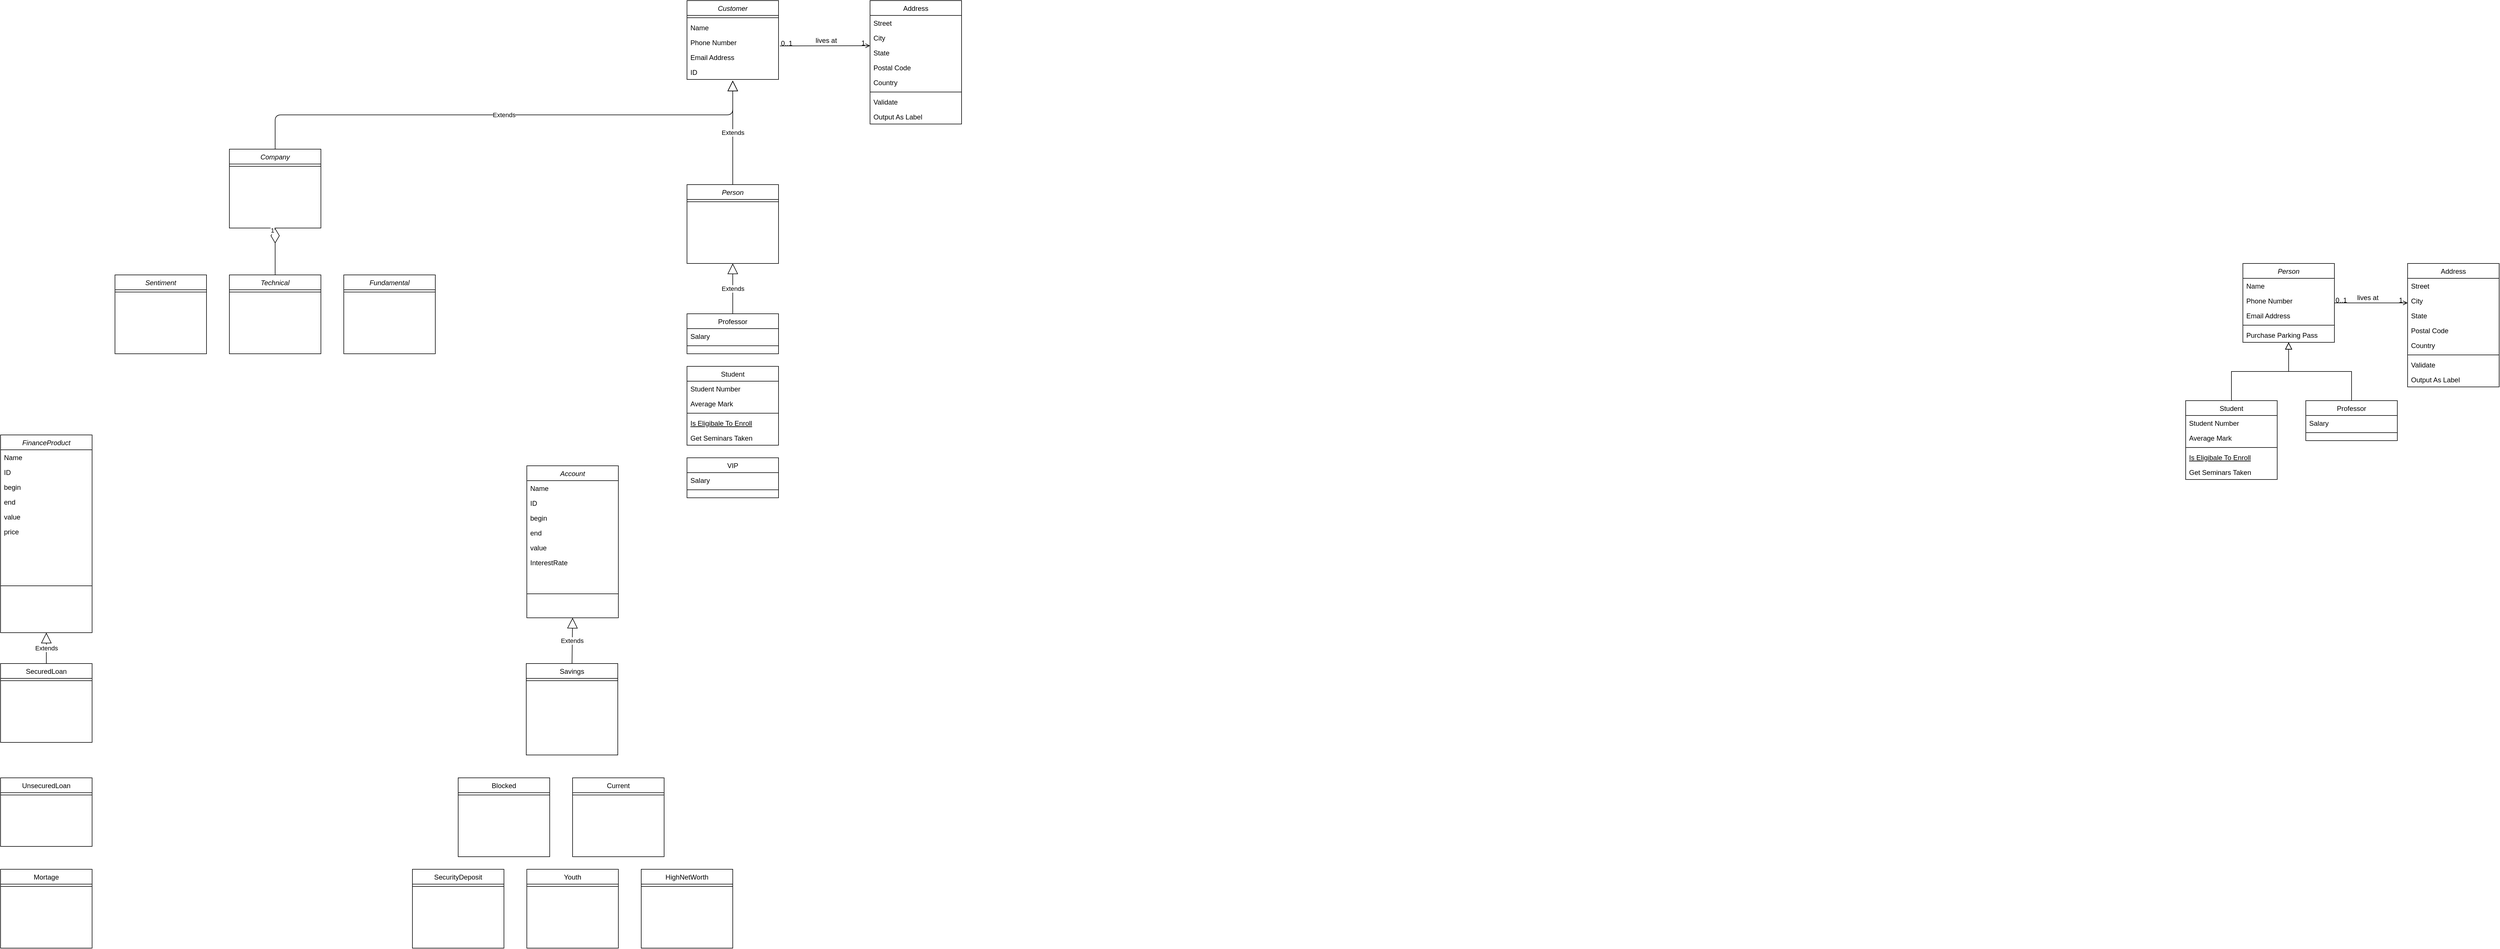 <mxfile version="13.7.3" type="device" pages="4"><diagram id="C5RBs43oDa-KdzZeNtuy" name="Page-1"><mxGraphModel dx="3567" dy="1975" grid="1" gridSize="10" guides="1" tooltips="1" connect="1" arrows="1" fold="1" page="1" pageScale="1" pageWidth="827" pageHeight="1169" math="0" shadow="0"><root><mxCell id="WIyWlLk6GJQsqaUBKTNV-0"/><mxCell id="WIyWlLk6GJQsqaUBKTNV-1" parent="WIyWlLk6GJQsqaUBKTNV-0"/><mxCell id="zkfFHV4jXpPFQw0GAbJ--26" value="" style="endArrow=open;shadow=0;strokeWidth=1;rounded=0;endFill=1;edgeStyle=elbowEdgeStyle;elbow=vertical;exitX=1.015;exitY=-0.256;exitDx=0;exitDy=0;exitPerimeter=0;" parent="WIyWlLk6GJQsqaUBKTNV-1" source="Eu2z0whPhwUOj7yndGbx-123" target="zkfFHV4jXpPFQw0GAbJ--17" edge="1"><mxGeometry x="0.5" y="41" relative="1" as="geometry"><mxPoint x="-850" y="-534" as="sourcePoint"/><mxPoint x="-690" y="-534" as="targetPoint"/><mxPoint x="-40" y="32" as="offset"/><Array as="points"><mxPoint x="-600" y="-881"/></Array></mxGeometry></mxCell><mxCell id="zkfFHV4jXpPFQw0GAbJ--27" value="0..1" style="resizable=0;align=left;verticalAlign=bottom;labelBackgroundColor=none;fontSize=12;" parent="zkfFHV4jXpPFQw0GAbJ--26" connectable="0" vertex="1"><mxGeometry x="-1" relative="1" as="geometry"><mxPoint y="4" as="offset"/></mxGeometry></mxCell><mxCell id="zkfFHV4jXpPFQw0GAbJ--28" value="1" style="resizable=0;align=right;verticalAlign=bottom;labelBackgroundColor=none;fontSize=12;" parent="zkfFHV4jXpPFQw0GAbJ--26" connectable="0" vertex="1"><mxGeometry x="1" relative="1" as="geometry"><mxPoint x="-7" y="4" as="offset"/></mxGeometry></mxCell><mxCell id="zkfFHV4jXpPFQw0GAbJ--29" value="lives at" style="text;html=1;resizable=0;points=[];;align=center;verticalAlign=middle;labelBackgroundColor=none;rounded=0;shadow=0;strokeWidth=1;fontSize=12;" parent="zkfFHV4jXpPFQw0GAbJ--26" vertex="1" connectable="0"><mxGeometry x="0.5" y="49" relative="1" as="geometry"><mxPoint x="-38" y="40" as="offset"/></mxGeometry></mxCell><mxCell id="Eu2z0whPhwUOj7yndGbx-12" value="" style="endArrow=block;endSize=10;endFill=0;shadow=0;strokeWidth=1;rounded=0;edgeStyle=elbowEdgeStyle;elbow=vertical;" parent="WIyWlLk6GJQsqaUBKTNV-1" source="Eu2z0whPhwUOj7yndGbx-6" target="Eu2z0whPhwUOj7yndGbx-0" edge="1"><mxGeometry width="160" relative="1" as="geometry"><mxPoint x="1660" y="-417" as="sourcePoint"/><mxPoint x="1660" y="-417" as="targetPoint"/></mxGeometry></mxCell><mxCell id="Eu2z0whPhwUOj7yndGbx-16" value="" style="endArrow=block;endSize=10;endFill=0;shadow=0;strokeWidth=1;rounded=0;edgeStyle=elbowEdgeStyle;elbow=vertical;" parent="WIyWlLk6GJQsqaUBKTNV-1" source="Eu2z0whPhwUOj7yndGbx-13" target="Eu2z0whPhwUOj7yndGbx-0" edge="1"><mxGeometry width="160" relative="1" as="geometry"><mxPoint x="1670" y="-247" as="sourcePoint"/><mxPoint x="1770" y="-349" as="targetPoint"/></mxGeometry></mxCell><mxCell id="Eu2z0whPhwUOj7yndGbx-26" value="" style="endArrow=open;shadow=0;strokeWidth=1;rounded=0;endFill=1;edgeStyle=elbowEdgeStyle;elbow=vertical;" parent="WIyWlLk6GJQsqaUBKTNV-1" source="Eu2z0whPhwUOj7yndGbx-0" target="Eu2z0whPhwUOj7yndGbx-17" edge="1"><mxGeometry x="0.5" y="41" relative="1" as="geometry"><mxPoint x="1840" y="-428" as="sourcePoint"/><mxPoint x="2000" y="-428" as="targetPoint"/><mxPoint x="-40" y="32" as="offset"/></mxGeometry></mxCell><mxCell id="Eu2z0whPhwUOj7yndGbx-27" value="0..1" style="resizable=0;align=left;verticalAlign=bottom;labelBackgroundColor=none;fontSize=12;" parent="Eu2z0whPhwUOj7yndGbx-26" connectable="0" vertex="1"><mxGeometry x="-1" relative="1" as="geometry"><mxPoint y="4" as="offset"/></mxGeometry></mxCell><mxCell id="Eu2z0whPhwUOj7yndGbx-28" value="1" style="resizable=0;align=right;verticalAlign=bottom;labelBackgroundColor=none;fontSize=12;" parent="Eu2z0whPhwUOj7yndGbx-26" connectable="0" vertex="1"><mxGeometry x="1" relative="1" as="geometry"><mxPoint x="-7" y="4" as="offset"/></mxGeometry></mxCell><mxCell id="Eu2z0whPhwUOj7yndGbx-29" value="lives at" style="text;html=1;resizable=0;points=[];;align=center;verticalAlign=middle;labelBackgroundColor=none;rounded=0;shadow=0;strokeWidth=1;fontSize=12;" parent="Eu2z0whPhwUOj7yndGbx-26" vertex="1" connectable="0"><mxGeometry x="0.5" y="49" relative="1" as="geometry"><mxPoint x="-38" y="40" as="offset"/></mxGeometry></mxCell><mxCell id="Eu2z0whPhwUOj7yndGbx-0" value="Person" style="swimlane;fontStyle=2;align=center;verticalAlign=top;childLayout=stackLayout;horizontal=1;startSize=26;horizontalStack=0;resizeParent=1;resizeLast=0;collapsible=1;marginBottom=0;rounded=0;shadow=0;strokeWidth=1;" parent="WIyWlLk6GJQsqaUBKTNV-1" vertex="1"><mxGeometry x="1680" y="-500" width="160" height="138" as="geometry"><mxRectangle x="230" y="140" width="160" height="26" as="alternateBounds"/></mxGeometry></mxCell><mxCell id="Eu2z0whPhwUOj7yndGbx-1" value="Name" style="text;align=left;verticalAlign=top;spacingLeft=4;spacingRight=4;overflow=hidden;rotatable=0;points=[[0,0.5],[1,0.5]];portConstraint=eastwest;" parent="Eu2z0whPhwUOj7yndGbx-0" vertex="1"><mxGeometry y="26" width="160" height="26" as="geometry"/></mxCell><mxCell id="Eu2z0whPhwUOj7yndGbx-2" value="Phone Number" style="text;align=left;verticalAlign=top;spacingLeft=4;spacingRight=4;overflow=hidden;rotatable=0;points=[[0,0.5],[1,0.5]];portConstraint=eastwest;rounded=0;shadow=0;html=0;" parent="Eu2z0whPhwUOj7yndGbx-0" vertex="1"><mxGeometry y="52" width="160" height="26" as="geometry"/></mxCell><mxCell id="Eu2z0whPhwUOj7yndGbx-3" value="Email Address" style="text;align=left;verticalAlign=top;spacingLeft=4;spacingRight=4;overflow=hidden;rotatable=0;points=[[0,0.5],[1,0.5]];portConstraint=eastwest;rounded=0;shadow=0;html=0;" parent="Eu2z0whPhwUOj7yndGbx-0" vertex="1"><mxGeometry y="78" width="160" height="26" as="geometry"/></mxCell><mxCell id="Eu2z0whPhwUOj7yndGbx-4" value="" style="line;html=1;strokeWidth=1;align=left;verticalAlign=middle;spacingTop=-1;spacingLeft=3;spacingRight=3;rotatable=0;labelPosition=right;points=[];portConstraint=eastwest;" parent="Eu2z0whPhwUOj7yndGbx-0" vertex="1"><mxGeometry y="104" width="160" height="8" as="geometry"/></mxCell><mxCell id="Eu2z0whPhwUOj7yndGbx-5" value="Purchase Parking Pass" style="text;align=left;verticalAlign=top;spacingLeft=4;spacingRight=4;overflow=hidden;rotatable=0;points=[[0,0.5],[1,0.5]];portConstraint=eastwest;" parent="Eu2z0whPhwUOj7yndGbx-0" vertex="1"><mxGeometry y="112" width="160" height="26" as="geometry"/></mxCell><mxCell id="Eu2z0whPhwUOj7yndGbx-6" value="Student" style="swimlane;fontStyle=0;align=center;verticalAlign=top;childLayout=stackLayout;horizontal=1;startSize=26;horizontalStack=0;resizeParent=1;resizeLast=0;collapsible=1;marginBottom=0;rounded=0;shadow=0;strokeWidth=1;" parent="WIyWlLk6GJQsqaUBKTNV-1" vertex="1"><mxGeometry x="1580" y="-260" width="160" height="138" as="geometry"><mxRectangle x="130" y="380" width="160" height="26" as="alternateBounds"/></mxGeometry></mxCell><mxCell id="Eu2z0whPhwUOj7yndGbx-7" value="Student Number" style="text;align=left;verticalAlign=top;spacingLeft=4;spacingRight=4;overflow=hidden;rotatable=0;points=[[0,0.5],[1,0.5]];portConstraint=eastwest;" parent="Eu2z0whPhwUOj7yndGbx-6" vertex="1"><mxGeometry y="26" width="160" height="26" as="geometry"/></mxCell><mxCell id="Eu2z0whPhwUOj7yndGbx-8" value="Average Mark" style="text;align=left;verticalAlign=top;spacingLeft=4;spacingRight=4;overflow=hidden;rotatable=0;points=[[0,0.5],[1,0.5]];portConstraint=eastwest;rounded=0;shadow=0;html=0;" parent="Eu2z0whPhwUOj7yndGbx-6" vertex="1"><mxGeometry y="52" width="160" height="26" as="geometry"/></mxCell><mxCell id="Eu2z0whPhwUOj7yndGbx-9" value="" style="line;html=1;strokeWidth=1;align=left;verticalAlign=middle;spacingTop=-1;spacingLeft=3;spacingRight=3;rotatable=0;labelPosition=right;points=[];portConstraint=eastwest;" parent="Eu2z0whPhwUOj7yndGbx-6" vertex="1"><mxGeometry y="78" width="160" height="8" as="geometry"/></mxCell><mxCell id="Eu2z0whPhwUOj7yndGbx-10" value="Is Eligibale To Enroll" style="text;align=left;verticalAlign=top;spacingLeft=4;spacingRight=4;overflow=hidden;rotatable=0;points=[[0,0.5],[1,0.5]];portConstraint=eastwest;fontStyle=4" parent="Eu2z0whPhwUOj7yndGbx-6" vertex="1"><mxGeometry y="86" width="160" height="26" as="geometry"/></mxCell><mxCell id="Eu2z0whPhwUOj7yndGbx-11" value="Get Seminars Taken" style="text;align=left;verticalAlign=top;spacingLeft=4;spacingRight=4;overflow=hidden;rotatable=0;points=[[0,0.5],[1,0.5]];portConstraint=eastwest;" parent="Eu2z0whPhwUOj7yndGbx-6" vertex="1"><mxGeometry y="112" width="160" height="26" as="geometry"/></mxCell><mxCell id="Eu2z0whPhwUOj7yndGbx-13" value="Professor" style="swimlane;fontStyle=0;align=center;verticalAlign=top;childLayout=stackLayout;horizontal=1;startSize=26;horizontalStack=0;resizeParent=1;resizeLast=0;collapsible=1;marginBottom=0;rounded=0;shadow=0;strokeWidth=1;" parent="WIyWlLk6GJQsqaUBKTNV-1" vertex="1"><mxGeometry x="1790" y="-260" width="160" height="70" as="geometry"><mxRectangle x="340" y="380" width="170" height="26" as="alternateBounds"/></mxGeometry></mxCell><mxCell id="Eu2z0whPhwUOj7yndGbx-14" value="Salary" style="text;align=left;verticalAlign=top;spacingLeft=4;spacingRight=4;overflow=hidden;rotatable=0;points=[[0,0.5],[1,0.5]];portConstraint=eastwest;" parent="Eu2z0whPhwUOj7yndGbx-13" vertex="1"><mxGeometry y="26" width="160" height="26" as="geometry"/></mxCell><mxCell id="Eu2z0whPhwUOj7yndGbx-15" value="" style="line;html=1;strokeWidth=1;align=left;verticalAlign=middle;spacingTop=-1;spacingLeft=3;spacingRight=3;rotatable=0;labelPosition=right;points=[];portConstraint=eastwest;" parent="Eu2z0whPhwUOj7yndGbx-13" vertex="1"><mxGeometry y="52" width="160" height="8" as="geometry"/></mxCell><mxCell id="Eu2z0whPhwUOj7yndGbx-17" value="Address" style="swimlane;fontStyle=0;align=center;verticalAlign=top;childLayout=stackLayout;horizontal=1;startSize=26;horizontalStack=0;resizeParent=1;resizeLast=0;collapsible=1;marginBottom=0;rounded=0;shadow=0;strokeWidth=1;" parent="WIyWlLk6GJQsqaUBKTNV-1" vertex="1"><mxGeometry x="1968" y="-500" width="160" height="216" as="geometry"><mxRectangle x="550" y="140" width="160" height="26" as="alternateBounds"/></mxGeometry></mxCell><mxCell id="Eu2z0whPhwUOj7yndGbx-18" value="Street" style="text;align=left;verticalAlign=top;spacingLeft=4;spacingRight=4;overflow=hidden;rotatable=0;points=[[0,0.5],[1,0.5]];portConstraint=eastwest;" parent="Eu2z0whPhwUOj7yndGbx-17" vertex="1"><mxGeometry y="26" width="160" height="26" as="geometry"/></mxCell><mxCell id="Eu2z0whPhwUOj7yndGbx-19" value="City" style="text;align=left;verticalAlign=top;spacingLeft=4;spacingRight=4;overflow=hidden;rotatable=0;points=[[0,0.5],[1,0.5]];portConstraint=eastwest;rounded=0;shadow=0;html=0;" parent="Eu2z0whPhwUOj7yndGbx-17" vertex="1"><mxGeometry y="52" width="160" height="26" as="geometry"/></mxCell><mxCell id="Eu2z0whPhwUOj7yndGbx-20" value="State" style="text;align=left;verticalAlign=top;spacingLeft=4;spacingRight=4;overflow=hidden;rotatable=0;points=[[0,0.5],[1,0.5]];portConstraint=eastwest;rounded=0;shadow=0;html=0;" parent="Eu2z0whPhwUOj7yndGbx-17" vertex="1"><mxGeometry y="78" width="160" height="26" as="geometry"/></mxCell><mxCell id="Eu2z0whPhwUOj7yndGbx-21" value="Postal Code" style="text;align=left;verticalAlign=top;spacingLeft=4;spacingRight=4;overflow=hidden;rotatable=0;points=[[0,0.5],[1,0.5]];portConstraint=eastwest;rounded=0;shadow=0;html=0;" parent="Eu2z0whPhwUOj7yndGbx-17" vertex="1"><mxGeometry y="104" width="160" height="26" as="geometry"/></mxCell><mxCell id="Eu2z0whPhwUOj7yndGbx-22" value="Country" style="text;align=left;verticalAlign=top;spacingLeft=4;spacingRight=4;overflow=hidden;rotatable=0;points=[[0,0.5],[1,0.5]];portConstraint=eastwest;rounded=0;shadow=0;html=0;" parent="Eu2z0whPhwUOj7yndGbx-17" vertex="1"><mxGeometry y="130" width="160" height="26" as="geometry"/></mxCell><mxCell id="Eu2z0whPhwUOj7yndGbx-23" value="" style="line;html=1;strokeWidth=1;align=left;verticalAlign=middle;spacingTop=-1;spacingLeft=3;spacingRight=3;rotatable=0;labelPosition=right;points=[];portConstraint=eastwest;" parent="Eu2z0whPhwUOj7yndGbx-17" vertex="1"><mxGeometry y="156" width="160" height="8" as="geometry"/></mxCell><mxCell id="Eu2z0whPhwUOj7yndGbx-24" value="Validate" style="text;align=left;verticalAlign=top;spacingLeft=4;spacingRight=4;overflow=hidden;rotatable=0;points=[[0,0.5],[1,0.5]];portConstraint=eastwest;" parent="Eu2z0whPhwUOj7yndGbx-17" vertex="1"><mxGeometry y="164" width="160" height="26" as="geometry"/></mxCell><mxCell id="Eu2z0whPhwUOj7yndGbx-25" value="Output As Label" style="text;align=left;verticalAlign=top;spacingLeft=4;spacingRight=4;overflow=hidden;rotatable=0;points=[[0,0.5],[1,0.5]];portConstraint=eastwest;" parent="Eu2z0whPhwUOj7yndGbx-17" vertex="1"><mxGeometry y="190" width="160" height="26" as="geometry"/></mxCell><mxCell id="Eu2z0whPhwUOj7yndGbx-115" style="edgeStyle=orthogonalEdgeStyle;rounded=0;orthogonalLoop=1;jettySize=auto;html=1;exitX=0.75;exitY=0;exitDx=0;exitDy=0;entryX=0.751;entryY=0.072;entryDx=0;entryDy=0;entryPerimeter=0;" parent="WIyWlLk6GJQsqaUBKTNV-1" source="zkfFHV4jXpPFQw0GAbJ--6" target="zkfFHV4jXpPFQw0GAbJ--6" edge="1"><mxGeometry relative="1" as="geometry"/></mxCell><mxCell id="Eu2z0whPhwUOj7yndGbx-61" value="SecuredLoan" style="swimlane;fontStyle=0;align=center;verticalAlign=top;childLayout=stackLayout;horizontal=1;startSize=26;horizontalStack=0;resizeParent=1;resizeLast=0;collapsible=1;marginBottom=0;rounded=0;shadow=0;strokeWidth=1;" parent="WIyWlLk6GJQsqaUBKTNV-1" vertex="1"><mxGeometry x="-2240" y="200" width="160" height="138" as="geometry"><mxRectangle x="130" y="380" width="160" height="26" as="alternateBounds"/></mxGeometry></mxCell><mxCell id="Eu2z0whPhwUOj7yndGbx-62" value="" style="line;html=1;strokeWidth=1;align=left;verticalAlign=middle;spacingTop=-1;spacingLeft=3;spacingRight=3;rotatable=0;labelPosition=right;points=[];portConstraint=eastwest;" parent="Eu2z0whPhwUOj7yndGbx-61" vertex="1"><mxGeometry y="26" width="160" height="8" as="geometry"/></mxCell><mxCell id="Eu2z0whPhwUOj7yndGbx-73" value="FinanceProduct" style="swimlane;fontStyle=2;align=center;verticalAlign=top;childLayout=stackLayout;horizontal=1;startSize=26;horizontalStack=0;resizeParent=1;resizeLast=0;collapsible=1;marginBottom=0;rounded=0;shadow=0;strokeWidth=1;" parent="WIyWlLk6GJQsqaUBKTNV-1" vertex="1"><mxGeometry x="-2240" y="-200" width="160" height="346" as="geometry"><mxRectangle x="230" y="140" width="160" height="26" as="alternateBounds"/></mxGeometry></mxCell><mxCell id="Eu2z0whPhwUOj7yndGbx-74" value="Name" style="text;align=left;verticalAlign=top;spacingLeft=4;spacingRight=4;overflow=hidden;rotatable=0;points=[[0,0.5],[1,0.5]];portConstraint=eastwest;" parent="Eu2z0whPhwUOj7yndGbx-73" vertex="1"><mxGeometry y="26" width="160" height="26" as="geometry"/></mxCell><mxCell id="Eu2z0whPhwUOj7yndGbx-75" value="ID" style="text;align=left;verticalAlign=top;spacingLeft=4;spacingRight=4;overflow=hidden;rotatable=0;points=[[0,0.5],[1,0.5]];portConstraint=eastwest;rounded=0;shadow=0;html=0;" parent="Eu2z0whPhwUOj7yndGbx-73" vertex="1"><mxGeometry y="52" width="160" height="26" as="geometry"/></mxCell><mxCell id="Eu2z0whPhwUOj7yndGbx-76" value="begin" style="text;align=left;verticalAlign=top;spacingLeft=4;spacingRight=4;overflow=hidden;rotatable=0;points=[[0,0.5],[1,0.5]];portConstraint=eastwest;rounded=0;shadow=0;html=0;" parent="Eu2z0whPhwUOj7yndGbx-73" vertex="1"><mxGeometry y="78" width="160" height="26" as="geometry"/></mxCell><mxCell id="Eu2z0whPhwUOj7yndGbx-89" value="end" style="text;align=left;verticalAlign=top;spacingLeft=4;spacingRight=4;overflow=hidden;rotatable=0;points=[[0,0.5],[1,0.5]];portConstraint=eastwest;rounded=0;shadow=0;html=0;" parent="Eu2z0whPhwUOj7yndGbx-73" vertex="1"><mxGeometry y="104" width="160" height="26" as="geometry"/></mxCell><mxCell id="Eu2z0whPhwUOj7yndGbx-90" value="value" style="text;align=left;verticalAlign=top;spacingLeft=4;spacingRight=4;overflow=hidden;rotatable=0;points=[[0,0.5],[1,0.5]];portConstraint=eastwest;rounded=0;shadow=0;html=0;" parent="Eu2z0whPhwUOj7yndGbx-73" vertex="1"><mxGeometry y="130" width="160" height="26" as="geometry"/></mxCell><mxCell id="_L_iuYn7Bf9ln6hNfBnx-18" value="price" style="text;align=left;verticalAlign=top;spacingLeft=4;spacingRight=4;overflow=hidden;rotatable=0;points=[[0,0.5],[1,0.5]];portConstraint=eastwest;rounded=0;shadow=0;html=0;" parent="Eu2z0whPhwUOj7yndGbx-73" vertex="1"><mxGeometry y="156" width="160" height="26" as="geometry"/></mxCell><mxCell id="Eu2z0whPhwUOj7yndGbx-77" value="" style="line;html=1;strokeWidth=1;align=left;verticalAlign=middle;spacingTop=-1;spacingLeft=3;spacingRight=3;rotatable=0;labelPosition=right;points=[];portConstraint=eastwest;" parent="Eu2z0whPhwUOj7yndGbx-73" vertex="1"><mxGeometry y="182" width="160" height="164" as="geometry"/></mxCell><mxCell id="zkfFHV4jXpPFQw0GAbJ--0" value="Person" style="swimlane;fontStyle=2;align=center;verticalAlign=top;childLayout=stackLayout;horizontal=1;startSize=26;horizontalStack=0;resizeParent=1;resizeLast=0;collapsible=1;marginBottom=0;rounded=0;shadow=0;strokeWidth=1;" parent="WIyWlLk6GJQsqaUBKTNV-1" vertex="1"><mxGeometry x="-1040" y="-638" width="160" height="138" as="geometry"><mxRectangle x="230" y="140" width="160" height="26" as="alternateBounds"/></mxGeometry></mxCell><mxCell id="zkfFHV4jXpPFQw0GAbJ--4" value="" style="line;html=1;strokeWidth=1;align=left;verticalAlign=middle;spacingTop=-1;spacingLeft=3;spacingRight=3;rotatable=0;labelPosition=right;points=[];portConstraint=eastwest;" parent="zkfFHV4jXpPFQw0GAbJ--0" vertex="1"><mxGeometry y="26" width="160" height="8" as="geometry"/></mxCell><mxCell id="_L_iuYn7Bf9ln6hNfBnx-2" value="Technical" style="swimlane;fontStyle=2;align=center;verticalAlign=top;childLayout=stackLayout;horizontal=1;startSize=26;horizontalStack=0;resizeParent=1;resizeLast=0;collapsible=1;marginBottom=0;rounded=0;shadow=0;strokeWidth=1;" parent="WIyWlLk6GJQsqaUBKTNV-1" vertex="1"><mxGeometry x="-1840" y="-480" width="160" height="138" as="geometry"><mxRectangle x="230" y="140" width="160" height="26" as="alternateBounds"/></mxGeometry></mxCell><mxCell id="_L_iuYn7Bf9ln6hNfBnx-3" value="" style="line;html=1;strokeWidth=1;align=left;verticalAlign=middle;spacingTop=-1;spacingLeft=3;spacingRight=3;rotatable=0;labelPosition=right;points=[];portConstraint=eastwest;" parent="_L_iuYn7Bf9ln6hNfBnx-2" vertex="1"><mxGeometry y="26" width="160" height="8" as="geometry"/></mxCell><mxCell id="_L_iuYn7Bf9ln6hNfBnx-0" value="Fundamental" style="swimlane;fontStyle=2;align=center;verticalAlign=top;childLayout=stackLayout;horizontal=1;startSize=26;horizontalStack=0;resizeParent=1;resizeLast=0;collapsible=1;marginBottom=0;rounded=0;shadow=0;strokeWidth=1;" parent="WIyWlLk6GJQsqaUBKTNV-1" vertex="1"><mxGeometry x="-1640" y="-480" width="160" height="138" as="geometry"><mxRectangle x="230" y="140" width="160" height="26" as="alternateBounds"/></mxGeometry></mxCell><mxCell id="_L_iuYn7Bf9ln6hNfBnx-1" value="" style="line;html=1;strokeWidth=1;align=left;verticalAlign=middle;spacingTop=-1;spacingLeft=3;spacingRight=3;rotatable=0;labelPosition=right;points=[];portConstraint=eastwest;" parent="_L_iuYn7Bf9ln6hNfBnx-0" vertex="1"><mxGeometry y="26" width="160" height="8" as="geometry"/></mxCell><mxCell id="_L_iuYn7Bf9ln6hNfBnx-4" value="Sentiment" style="swimlane;fontStyle=2;align=center;verticalAlign=top;childLayout=stackLayout;horizontal=1;startSize=26;horizontalStack=0;resizeParent=1;resizeLast=0;collapsible=1;marginBottom=0;rounded=0;shadow=0;strokeWidth=1;" parent="WIyWlLk6GJQsqaUBKTNV-1" vertex="1"><mxGeometry x="-2040" y="-480" width="160" height="138" as="geometry"><mxRectangle x="230" y="140" width="160" height="26" as="alternateBounds"/></mxGeometry></mxCell><mxCell id="_L_iuYn7Bf9ln6hNfBnx-5" value="" style="line;html=1;strokeWidth=1;align=left;verticalAlign=middle;spacingTop=-1;spacingLeft=3;spacingRight=3;rotatable=0;labelPosition=right;points=[];portConstraint=eastwest;" parent="_L_iuYn7Bf9ln6hNfBnx-4" vertex="1"><mxGeometry y="26" width="160" height="8" as="geometry"/></mxCell><mxCell id="Eu2z0whPhwUOj7yndGbx-107" value="Company" style="swimlane;fontStyle=2;align=center;verticalAlign=top;childLayout=stackLayout;horizontal=1;startSize=26;horizontalStack=0;resizeParent=1;resizeLast=0;collapsible=1;marginBottom=0;rounded=0;shadow=0;strokeWidth=1;" parent="WIyWlLk6GJQsqaUBKTNV-1" vertex="1"><mxGeometry x="-1840" y="-700" width="160" height="138" as="geometry"><mxRectangle x="230" y="140" width="160" height="26" as="alternateBounds"/></mxGeometry></mxCell><mxCell id="Eu2z0whPhwUOj7yndGbx-111" value="" style="line;html=1;strokeWidth=1;align=left;verticalAlign=middle;spacingTop=-1;spacingLeft=3;spacingRight=3;rotatable=0;labelPosition=right;points=[];portConstraint=eastwest;" parent="Eu2z0whPhwUOj7yndGbx-107" vertex="1"><mxGeometry y="26" width="160" height="8" as="geometry"/></mxCell><mxCell id="Eu2z0whPhwUOj7yndGbx-36" value="Customer" style="swimlane;fontStyle=2;align=center;verticalAlign=top;childLayout=stackLayout;horizontal=1;startSize=26;horizontalStack=0;resizeParent=1;resizeLast=0;collapsible=1;marginBottom=0;rounded=0;shadow=0;strokeWidth=1;" parent="WIyWlLk6GJQsqaUBKTNV-1" vertex="1"><mxGeometry x="-1040" y="-960" width="160" height="138" as="geometry"><mxRectangle x="230" y="140" width="160" height="26" as="alternateBounds"/></mxGeometry></mxCell><mxCell id="Eu2z0whPhwUOj7yndGbx-40" value="" style="line;html=1;strokeWidth=1;align=left;verticalAlign=middle;spacingTop=-1;spacingLeft=3;spacingRight=3;rotatable=0;labelPosition=right;points=[];portConstraint=eastwest;" parent="Eu2z0whPhwUOj7yndGbx-36" vertex="1"><mxGeometry y="26" width="160" height="8" as="geometry"/></mxCell><mxCell id="Eu2z0whPhwUOj7yndGbx-121" value="Name" style="text;align=left;verticalAlign=top;spacingLeft=4;spacingRight=4;overflow=hidden;rotatable=0;points=[[0,0.5],[1,0.5]];portConstraint=eastwest;" parent="Eu2z0whPhwUOj7yndGbx-36" vertex="1"><mxGeometry y="34" width="160" height="26" as="geometry"/></mxCell><mxCell id="Eu2z0whPhwUOj7yndGbx-122" value="Phone Number" style="text;align=left;verticalAlign=top;spacingLeft=4;spacingRight=4;overflow=hidden;rotatable=0;points=[[0,0.5],[1,0.5]];portConstraint=eastwest;rounded=0;shadow=0;html=0;" parent="Eu2z0whPhwUOj7yndGbx-36" vertex="1"><mxGeometry y="60" width="160" height="26" as="geometry"/></mxCell><mxCell id="Eu2z0whPhwUOj7yndGbx-123" value="Email Address" style="text;align=left;verticalAlign=top;spacingLeft=4;spacingRight=4;overflow=hidden;rotatable=0;points=[[0,0.5],[1,0.5]];portConstraint=eastwest;rounded=0;shadow=0;html=0;" parent="Eu2z0whPhwUOj7yndGbx-36" vertex="1"><mxGeometry y="86" width="160" height="26" as="geometry"/></mxCell><mxCell id="Eu2z0whPhwUOj7yndGbx-124" value="ID" style="text;align=left;verticalAlign=top;spacingLeft=4;spacingRight=4;overflow=hidden;rotatable=0;points=[[0,0.5],[1,0.5]];portConstraint=eastwest;rounded=0;shadow=0;html=0;" parent="Eu2z0whPhwUOj7yndGbx-36" vertex="1"><mxGeometry y="112" width="160" height="26" as="geometry"/></mxCell><mxCell id="_L_iuYn7Bf9ln6hNfBnx-9" value="Extends" style="endArrow=block;endSize=16;endFill=0;html=1;entryX=0.5;entryY=1;entryDx=0;entryDy=0;exitX=0.5;exitY=0;exitDx=0;exitDy=0;" parent="WIyWlLk6GJQsqaUBKTNV-1" source="Eu2z0whPhwUOj7yndGbx-30" target="Eu2z0whPhwUOj7yndGbx-91" edge="1"><mxGeometry width="160" relative="1" as="geometry"><mxPoint x="-1640" y="-100" as="sourcePoint"/><mxPoint x="-1480" y="-100" as="targetPoint"/></mxGeometry></mxCell><mxCell id="_L_iuYn7Bf9ln6hNfBnx-11" value="" style="endArrow=diamondThin;endFill=0;endSize=24;html=1;entryX=0.5;entryY=1;entryDx=0;entryDy=0;exitX=0.5;exitY=0;exitDx=0;exitDy=0;" parent="WIyWlLk6GJQsqaUBKTNV-1" source="_L_iuYn7Bf9ln6hNfBnx-2" target="Eu2z0whPhwUOj7yndGbx-107" edge="1"><mxGeometry width="160" relative="1" as="geometry"><mxPoint x="-1940" y="-20" as="sourcePoint"/><mxPoint x="-1390" y="-20" as="targetPoint"/></mxGeometry></mxCell><mxCell id="_L_iuYn7Bf9ln6hNfBnx-12" value="1" style="edgeLabel;html=1;align=center;verticalAlign=middle;resizable=0;points=[];" parent="_L_iuYn7Bf9ln6hNfBnx-11" vertex="1" connectable="0"><mxGeometry x="0.918" y="6" relative="1" as="geometry"><mxPoint x="1" as="offset"/></mxGeometry></mxCell><mxCell id="Eu2z0whPhwUOj7yndGbx-51" value="SecurityDeposit" style="swimlane;fontStyle=0;align=center;verticalAlign=top;childLayout=stackLayout;horizontal=1;startSize=26;horizontalStack=0;resizeParent=1;resizeLast=0;collapsible=1;marginBottom=0;rounded=0;shadow=0;strokeWidth=1;" parent="WIyWlLk6GJQsqaUBKTNV-1" vertex="1"><mxGeometry x="-1520" y="560" width="160" height="138" as="geometry"><mxRectangle x="130" y="380" width="160" height="26" as="alternateBounds"/></mxGeometry></mxCell><mxCell id="Eu2z0whPhwUOj7yndGbx-52" value="" style="line;html=1;strokeWidth=1;align=left;verticalAlign=middle;spacingTop=-1;spacingLeft=3;spacingRight=3;rotatable=0;labelPosition=right;points=[];portConstraint=eastwest;" parent="Eu2z0whPhwUOj7yndGbx-51" vertex="1"><mxGeometry y="26" width="160" height="8" as="geometry"/></mxCell><mxCell id="Eu2z0whPhwUOj7yndGbx-53" value="Youth" style="swimlane;fontStyle=0;align=center;verticalAlign=top;childLayout=stackLayout;horizontal=1;startSize=26;horizontalStack=0;resizeParent=1;resizeLast=0;collapsible=1;marginBottom=0;rounded=0;shadow=0;strokeWidth=1;" parent="WIyWlLk6GJQsqaUBKTNV-1" vertex="1"><mxGeometry x="-1320" y="560" width="160" height="138" as="geometry"><mxRectangle x="130" y="380" width="160" height="26" as="alternateBounds"/></mxGeometry></mxCell><mxCell id="Eu2z0whPhwUOj7yndGbx-54" value="" style="line;html=1;strokeWidth=1;align=left;verticalAlign=middle;spacingTop=-1;spacingLeft=3;spacingRight=3;rotatable=0;labelPosition=right;points=[];portConstraint=eastwest;" parent="Eu2z0whPhwUOj7yndGbx-53" vertex="1"><mxGeometry y="26" width="160" height="8" as="geometry"/></mxCell><mxCell id="Eu2z0whPhwUOj7yndGbx-55" value="HighNetWorth" style="swimlane;fontStyle=0;align=center;verticalAlign=top;childLayout=stackLayout;horizontal=1;startSize=26;horizontalStack=0;resizeParent=1;resizeLast=0;collapsible=1;marginBottom=0;rounded=0;shadow=0;strokeWidth=1;" parent="WIyWlLk6GJQsqaUBKTNV-1" vertex="1"><mxGeometry x="-1120" y="560" width="160" height="138" as="geometry"><mxRectangle x="130" y="380" width="160" height="26" as="alternateBounds"/></mxGeometry></mxCell><mxCell id="Eu2z0whPhwUOj7yndGbx-56" value="" style="line;html=1;strokeWidth=1;align=left;verticalAlign=middle;spacingTop=-1;spacingLeft=3;spacingRight=3;rotatable=0;labelPosition=right;points=[];portConstraint=eastwest;" parent="Eu2z0whPhwUOj7yndGbx-55" vertex="1"><mxGeometry y="26" width="160" height="8" as="geometry"/></mxCell><mxCell id="Eu2z0whPhwUOj7yndGbx-30" value="Savings" style="swimlane;fontStyle=0;align=center;verticalAlign=top;childLayout=stackLayout;horizontal=1;startSize=26;horizontalStack=0;resizeParent=1;resizeLast=0;collapsible=1;marginBottom=0;rounded=0;shadow=0;strokeWidth=1;" parent="WIyWlLk6GJQsqaUBKTNV-1" vertex="1"><mxGeometry x="-1321" y="200" width="160" height="160" as="geometry"><mxRectangle x="130" y="380" width="160" height="26" as="alternateBounds"/></mxGeometry></mxCell><mxCell id="Eu2z0whPhwUOj7yndGbx-33" value="" style="line;html=1;strokeWidth=1;align=left;verticalAlign=middle;spacingTop=-1;spacingLeft=3;spacingRight=3;rotatable=0;labelPosition=right;points=[];portConstraint=eastwest;" parent="Eu2z0whPhwUOj7yndGbx-30" vertex="1"><mxGeometry y="26" width="160" height="8" as="geometry"/></mxCell><mxCell id="Eu2z0whPhwUOj7yndGbx-91" value="Account" style="swimlane;fontStyle=2;align=center;verticalAlign=top;childLayout=stackLayout;horizontal=1;startSize=26;horizontalStack=0;resizeParent=1;resizeLast=0;collapsible=1;marginBottom=0;rounded=0;shadow=0;strokeWidth=1;" parent="WIyWlLk6GJQsqaUBKTNV-1" vertex="1"><mxGeometry x="-1320" y="-146" width="160" height="266" as="geometry"><mxRectangle x="-1320" y="-146" width="160" height="26" as="alternateBounds"/></mxGeometry></mxCell><mxCell id="Eu2z0whPhwUOj7yndGbx-92" value="Name" style="text;align=left;verticalAlign=top;spacingLeft=4;spacingRight=4;overflow=hidden;rotatable=0;points=[[0,0.5],[1,0.5]];portConstraint=eastwest;" parent="Eu2z0whPhwUOj7yndGbx-91" vertex="1"><mxGeometry y="26" width="160" height="26" as="geometry"/></mxCell><mxCell id="Eu2z0whPhwUOj7yndGbx-93" value="ID" style="text;align=left;verticalAlign=top;spacingLeft=4;spacingRight=4;overflow=hidden;rotatable=0;points=[[0,0.5],[1,0.5]];portConstraint=eastwest;rounded=0;shadow=0;html=0;" parent="Eu2z0whPhwUOj7yndGbx-91" vertex="1"><mxGeometry y="52" width="160" height="26" as="geometry"/></mxCell><mxCell id="Eu2z0whPhwUOj7yndGbx-94" value="begin" style="text;align=left;verticalAlign=top;spacingLeft=4;spacingRight=4;overflow=hidden;rotatable=0;points=[[0,0.5],[1,0.5]];portConstraint=eastwest;rounded=0;shadow=0;html=0;" parent="Eu2z0whPhwUOj7yndGbx-91" vertex="1"><mxGeometry y="78" width="160" height="26" as="geometry"/></mxCell><mxCell id="Eu2z0whPhwUOj7yndGbx-95" value="end" style="text;align=left;verticalAlign=top;spacingLeft=4;spacingRight=4;overflow=hidden;rotatable=0;points=[[0,0.5],[1,0.5]];portConstraint=eastwest;rounded=0;shadow=0;html=0;" parent="Eu2z0whPhwUOj7yndGbx-91" vertex="1"><mxGeometry y="104" width="160" height="26" as="geometry"/></mxCell><mxCell id="Eu2z0whPhwUOj7yndGbx-96" value="value" style="text;align=left;verticalAlign=top;spacingLeft=4;spacingRight=4;overflow=hidden;rotatable=0;points=[[0,0.5],[1,0.5]];portConstraint=eastwest;rounded=0;shadow=0;html=0;" parent="Eu2z0whPhwUOj7yndGbx-91" vertex="1"><mxGeometry y="130" width="160" height="26" as="geometry"/></mxCell><mxCell id="Eu2z0whPhwUOj7yndGbx-118" value="InterestRate" style="text;align=left;verticalAlign=top;spacingLeft=4;spacingRight=4;overflow=hidden;rotatable=0;points=[[0,0.5],[1,0.5]];portConstraint=eastwest;rounded=0;shadow=0;html=0;" parent="Eu2z0whPhwUOj7yndGbx-91" vertex="1"><mxGeometry y="156" width="160" height="26" as="geometry"/></mxCell><mxCell id="Eu2z0whPhwUOj7yndGbx-97" value="" style="line;html=1;strokeWidth=1;align=left;verticalAlign=middle;spacingTop=-1;spacingLeft=3;spacingRight=3;rotatable=0;labelPosition=right;points=[];portConstraint=eastwest;" parent="Eu2z0whPhwUOj7yndGbx-91" vertex="1"><mxGeometry y="182" width="160" height="84" as="geometry"/></mxCell><mxCell id="Eu2z0whPhwUOj7yndGbx-65" value="UnsecuredLoan" style="swimlane;fontStyle=0;align=center;verticalAlign=top;childLayout=stackLayout;horizontal=1;startSize=26;horizontalStack=0;resizeParent=1;resizeLast=0;collapsible=1;marginBottom=0;rounded=0;shadow=0;strokeWidth=1;" parent="WIyWlLk6GJQsqaUBKTNV-1" vertex="1"><mxGeometry x="-2240" y="400" width="160" height="120" as="geometry"><mxRectangle x="130" y="380" width="160" height="26" as="alternateBounds"/></mxGeometry></mxCell><mxCell id="Eu2z0whPhwUOj7yndGbx-66" value="" style="line;html=1;strokeWidth=1;align=left;verticalAlign=middle;spacingTop=-1;spacingLeft=3;spacingRight=3;rotatable=0;labelPosition=right;points=[];portConstraint=eastwest;" parent="Eu2z0whPhwUOj7yndGbx-65" vertex="1"><mxGeometry y="26" width="160" height="8" as="geometry"/></mxCell><mxCell id="Eu2z0whPhwUOj7yndGbx-63" value="Mortage" style="swimlane;fontStyle=0;align=center;verticalAlign=top;childLayout=stackLayout;horizontal=1;startSize=26;horizontalStack=0;resizeParent=1;resizeLast=0;collapsible=1;marginBottom=0;rounded=0;shadow=0;strokeWidth=1;" parent="WIyWlLk6GJQsqaUBKTNV-1" vertex="1"><mxGeometry x="-2240" y="560" width="160" height="138" as="geometry"><mxRectangle x="130" y="380" width="160" height="26" as="alternateBounds"/></mxGeometry></mxCell><mxCell id="Eu2z0whPhwUOj7yndGbx-64" value="" style="line;html=1;strokeWidth=1;align=left;verticalAlign=middle;spacingTop=-1;spacingLeft=3;spacingRight=3;rotatable=0;labelPosition=right;points=[];portConstraint=eastwest;" parent="Eu2z0whPhwUOj7yndGbx-63" vertex="1"><mxGeometry y="26" width="160" height="8" as="geometry"/></mxCell><mxCell id="_L_iuYn7Bf9ln6hNfBnx-13" value="Extends" style="endArrow=block;endSize=16;endFill=0;html=1;entryX=0.5;entryY=1;entryDx=0;entryDy=0;exitX=0.5;exitY=0;exitDx=0;exitDy=0;" parent="WIyWlLk6GJQsqaUBKTNV-1" source="Eu2z0whPhwUOj7yndGbx-61" target="Eu2z0whPhwUOj7yndGbx-73" edge="1"><mxGeometry width="160" relative="1" as="geometry"><mxPoint x="-1231" y="210" as="sourcePoint"/><mxPoint x="-1230" y="130" as="targetPoint"/></mxGeometry></mxCell><mxCell id="_L_iuYn7Bf9ln6hNfBnx-14" value="Extends" style="endArrow=block;endSize=16;endFill=0;html=1;exitX=0.5;exitY=0;exitDx=0;exitDy=0;" parent="WIyWlLk6GJQsqaUBKTNV-1" source="zkfFHV4jXpPFQw0GAbJ--0" edge="1"><mxGeometry width="160" relative="1" as="geometry"><mxPoint x="-1231" y="210" as="sourcePoint"/><mxPoint x="-960" y="-820" as="targetPoint"/></mxGeometry></mxCell><mxCell id="_L_iuYn7Bf9ln6hNfBnx-15" value="Extends" style="endArrow=block;endSize=16;endFill=0;html=1;exitX=0.5;exitY=0;exitDx=0;exitDy=0;entryX=0.5;entryY=1.077;entryDx=0;entryDy=0;entryPerimeter=0;" parent="WIyWlLk6GJQsqaUBKTNV-1" source="Eu2z0whPhwUOj7yndGbx-107" target="Eu2z0whPhwUOj7yndGbx-124" edge="1"><mxGeometry width="160" relative="1" as="geometry"><mxPoint x="-950" y="-628" as="sourcePoint"/><mxPoint x="-960" y="-780" as="targetPoint"/><Array as="points"><mxPoint x="-1760" y="-760"/><mxPoint x="-960" y="-760"/></Array></mxGeometry></mxCell><mxCell id="_L_iuYn7Bf9ln6hNfBnx-16" value="Extends" style="endArrow=block;endSize=16;endFill=0;html=1;entryX=0.5;entryY=1;entryDx=0;entryDy=0;exitX=0.5;exitY=0;exitDx=0;exitDy=0;" parent="WIyWlLk6GJQsqaUBKTNV-1" source="zkfFHV4jXpPFQw0GAbJ--13" target="zkfFHV4jXpPFQw0GAbJ--0" edge="1"><mxGeometry width="160" relative="1" as="geometry"><mxPoint x="-940" y="-618" as="sourcePoint"/><mxPoint x="-937.6" y="-800.674" as="targetPoint"/></mxGeometry></mxCell><mxCell id="zkfFHV4jXpPFQw0GAbJ--13" value="Professor" style="swimlane;fontStyle=0;align=center;verticalAlign=top;childLayout=stackLayout;horizontal=1;startSize=26;horizontalStack=0;resizeParent=1;resizeLast=0;collapsible=1;marginBottom=0;rounded=0;shadow=0;strokeWidth=1;" parent="WIyWlLk6GJQsqaUBKTNV-1" vertex="1"><mxGeometry x="-1040" y="-412" width="160" height="70" as="geometry"><mxRectangle x="340" y="380" width="170" height="26" as="alternateBounds"/></mxGeometry></mxCell><mxCell id="zkfFHV4jXpPFQw0GAbJ--14" value="Salary" style="text;align=left;verticalAlign=top;spacingLeft=4;spacingRight=4;overflow=hidden;rotatable=0;points=[[0,0.5],[1,0.5]];portConstraint=eastwest;" parent="zkfFHV4jXpPFQw0GAbJ--13" vertex="1"><mxGeometry y="26" width="160" height="26" as="geometry"/></mxCell><mxCell id="zkfFHV4jXpPFQw0GAbJ--15" value="" style="line;html=1;strokeWidth=1;align=left;verticalAlign=middle;spacingTop=-1;spacingLeft=3;spacingRight=3;rotatable=0;labelPosition=right;points=[];portConstraint=eastwest;" parent="zkfFHV4jXpPFQw0GAbJ--13" vertex="1"><mxGeometry y="52" width="160" height="8" as="geometry"/></mxCell><mxCell id="zkfFHV4jXpPFQw0GAbJ--6" value="Student" style="swimlane;fontStyle=0;align=center;verticalAlign=top;childLayout=stackLayout;horizontal=1;startSize=26;horizontalStack=0;resizeParent=1;resizeLast=0;collapsible=1;marginBottom=0;rounded=0;shadow=0;strokeWidth=1;" parent="WIyWlLk6GJQsqaUBKTNV-1" vertex="1"><mxGeometry x="-1040" y="-320" width="160" height="138" as="geometry"><mxRectangle x="130" y="380" width="160" height="26" as="alternateBounds"/></mxGeometry></mxCell><mxCell id="zkfFHV4jXpPFQw0GAbJ--7" value="Student Number" style="text;align=left;verticalAlign=top;spacingLeft=4;spacingRight=4;overflow=hidden;rotatable=0;points=[[0,0.5],[1,0.5]];portConstraint=eastwest;" parent="zkfFHV4jXpPFQw0GAbJ--6" vertex="1"><mxGeometry y="26" width="160" height="26" as="geometry"/></mxCell><mxCell id="zkfFHV4jXpPFQw0GAbJ--8" value="Average Mark" style="text;align=left;verticalAlign=top;spacingLeft=4;spacingRight=4;overflow=hidden;rotatable=0;points=[[0,0.5],[1,0.5]];portConstraint=eastwest;rounded=0;shadow=0;html=0;" parent="zkfFHV4jXpPFQw0GAbJ--6" vertex="1"><mxGeometry y="52" width="160" height="26" as="geometry"/></mxCell><mxCell id="zkfFHV4jXpPFQw0GAbJ--9" value="" style="line;html=1;strokeWidth=1;align=left;verticalAlign=middle;spacingTop=-1;spacingLeft=3;spacingRight=3;rotatable=0;labelPosition=right;points=[];portConstraint=eastwest;" parent="zkfFHV4jXpPFQw0GAbJ--6" vertex="1"><mxGeometry y="78" width="160" height="8" as="geometry"/></mxCell><mxCell id="zkfFHV4jXpPFQw0GAbJ--10" value="Is Eligibale To Enroll" style="text;align=left;verticalAlign=top;spacingLeft=4;spacingRight=4;overflow=hidden;rotatable=0;points=[[0,0.5],[1,0.5]];portConstraint=eastwest;fontStyle=4" parent="zkfFHV4jXpPFQw0GAbJ--6" vertex="1"><mxGeometry y="86" width="160" height="26" as="geometry"/></mxCell><mxCell id="zkfFHV4jXpPFQw0GAbJ--11" value="Get Seminars Taken" style="text;align=left;verticalAlign=top;spacingLeft=4;spacingRight=4;overflow=hidden;rotatable=0;points=[[0,0.5],[1,0.5]];portConstraint=eastwest;" parent="zkfFHV4jXpPFQw0GAbJ--6" vertex="1"><mxGeometry y="112" width="160" height="26" as="geometry"/></mxCell><mxCell id="Eu2z0whPhwUOj7yndGbx-43" value="VIP" style="swimlane;fontStyle=0;align=center;verticalAlign=top;childLayout=stackLayout;horizontal=1;startSize=26;horizontalStack=0;resizeParent=1;resizeLast=0;collapsible=1;marginBottom=0;rounded=0;shadow=0;strokeWidth=1;" parent="WIyWlLk6GJQsqaUBKTNV-1" vertex="1"><mxGeometry x="-1040" y="-160" width="160" height="70" as="geometry"><mxRectangle x="340" y="380" width="170" height="26" as="alternateBounds"/></mxGeometry></mxCell><mxCell id="Eu2z0whPhwUOj7yndGbx-44" value="Salary" style="text;align=left;verticalAlign=top;spacingLeft=4;spacingRight=4;overflow=hidden;rotatable=0;points=[[0,0.5],[1,0.5]];portConstraint=eastwest;" parent="Eu2z0whPhwUOj7yndGbx-43" vertex="1"><mxGeometry y="26" width="160" height="26" as="geometry"/></mxCell><mxCell id="Eu2z0whPhwUOj7yndGbx-45" value="" style="line;html=1;strokeWidth=1;align=left;verticalAlign=middle;spacingTop=-1;spacingLeft=3;spacingRight=3;rotatable=0;labelPosition=right;points=[];portConstraint=eastwest;" parent="Eu2z0whPhwUOj7yndGbx-43" vertex="1"><mxGeometry y="52" width="160" height="8" as="geometry"/></mxCell><mxCell id="Eu2z0whPhwUOj7yndGbx-48" value="Blocked" style="swimlane;fontStyle=0;align=center;verticalAlign=top;childLayout=stackLayout;horizontal=1;startSize=26;horizontalStack=0;resizeParent=1;resizeLast=0;collapsible=1;marginBottom=0;rounded=0;shadow=0;strokeWidth=1;" parent="WIyWlLk6GJQsqaUBKTNV-1" vertex="1"><mxGeometry x="-1440" y="400" width="160" height="138" as="geometry"><mxRectangle x="130" y="380" width="160" height="26" as="alternateBounds"/></mxGeometry></mxCell><mxCell id="Eu2z0whPhwUOj7yndGbx-49" value="" style="line;html=1;strokeWidth=1;align=left;verticalAlign=middle;spacingTop=-1;spacingLeft=3;spacingRight=3;rotatable=0;labelPosition=right;points=[];portConstraint=eastwest;" parent="Eu2z0whPhwUOj7yndGbx-48" vertex="1"><mxGeometry y="26" width="160" height="8" as="geometry"/></mxCell><mxCell id="Eu2z0whPhwUOj7yndGbx-46" value="Current" style="swimlane;fontStyle=0;align=center;verticalAlign=top;childLayout=stackLayout;horizontal=1;startSize=26;horizontalStack=0;resizeParent=1;resizeLast=0;collapsible=1;marginBottom=0;rounded=0;shadow=0;strokeWidth=1;" parent="WIyWlLk6GJQsqaUBKTNV-1" vertex="1"><mxGeometry x="-1240" y="400" width="160" height="138" as="geometry"><mxRectangle x="130" y="380" width="160" height="26" as="alternateBounds"/></mxGeometry></mxCell><mxCell id="Eu2z0whPhwUOj7yndGbx-47" value="" style="line;html=1;strokeWidth=1;align=left;verticalAlign=middle;spacingTop=-1;spacingLeft=3;spacingRight=3;rotatable=0;labelPosition=right;points=[];portConstraint=eastwest;" parent="Eu2z0whPhwUOj7yndGbx-46" vertex="1"><mxGeometry y="26" width="160" height="8" as="geometry"/></mxCell><mxCell id="zkfFHV4jXpPFQw0GAbJ--17" value="Address" style="swimlane;fontStyle=0;align=center;verticalAlign=top;childLayout=stackLayout;horizontal=1;startSize=26;horizontalStack=0;resizeParent=1;resizeLast=0;collapsible=1;marginBottom=0;rounded=0;shadow=0;strokeWidth=1;" parent="WIyWlLk6GJQsqaUBKTNV-1" vertex="1"><mxGeometry x="-720" y="-960" width="160" height="216" as="geometry"><mxRectangle x="550" y="140" width="160" height="26" as="alternateBounds"/></mxGeometry></mxCell><mxCell id="zkfFHV4jXpPFQw0GAbJ--18" value="Street" style="text;align=left;verticalAlign=top;spacingLeft=4;spacingRight=4;overflow=hidden;rotatable=0;points=[[0,0.5],[1,0.5]];portConstraint=eastwest;" parent="zkfFHV4jXpPFQw0GAbJ--17" vertex="1"><mxGeometry y="26" width="160" height="26" as="geometry"/></mxCell><mxCell id="zkfFHV4jXpPFQw0GAbJ--19" value="City" style="text;align=left;verticalAlign=top;spacingLeft=4;spacingRight=4;overflow=hidden;rotatable=0;points=[[0,0.5],[1,0.5]];portConstraint=eastwest;rounded=0;shadow=0;html=0;" parent="zkfFHV4jXpPFQw0GAbJ--17" vertex="1"><mxGeometry y="52" width="160" height="26" as="geometry"/></mxCell><mxCell id="zkfFHV4jXpPFQw0GAbJ--20" value="State" style="text;align=left;verticalAlign=top;spacingLeft=4;spacingRight=4;overflow=hidden;rotatable=0;points=[[0,0.5],[1,0.5]];portConstraint=eastwest;rounded=0;shadow=0;html=0;" parent="zkfFHV4jXpPFQw0GAbJ--17" vertex="1"><mxGeometry y="78" width="160" height="26" as="geometry"/></mxCell><mxCell id="zkfFHV4jXpPFQw0GAbJ--21" value="Postal Code" style="text;align=left;verticalAlign=top;spacingLeft=4;spacingRight=4;overflow=hidden;rotatable=0;points=[[0,0.5],[1,0.5]];portConstraint=eastwest;rounded=0;shadow=0;html=0;" parent="zkfFHV4jXpPFQw0GAbJ--17" vertex="1"><mxGeometry y="104" width="160" height="26" as="geometry"/></mxCell><mxCell id="zkfFHV4jXpPFQw0GAbJ--22" value="Country" style="text;align=left;verticalAlign=top;spacingLeft=4;spacingRight=4;overflow=hidden;rotatable=0;points=[[0,0.5],[1,0.5]];portConstraint=eastwest;rounded=0;shadow=0;html=0;" parent="zkfFHV4jXpPFQw0GAbJ--17" vertex="1"><mxGeometry y="130" width="160" height="26" as="geometry"/></mxCell><mxCell id="zkfFHV4jXpPFQw0GAbJ--23" value="" style="line;html=1;strokeWidth=1;align=left;verticalAlign=middle;spacingTop=-1;spacingLeft=3;spacingRight=3;rotatable=0;labelPosition=right;points=[];portConstraint=eastwest;" parent="zkfFHV4jXpPFQw0GAbJ--17" vertex="1"><mxGeometry y="156" width="160" height="8" as="geometry"/></mxCell><mxCell id="zkfFHV4jXpPFQw0GAbJ--24" value="Validate" style="text;align=left;verticalAlign=top;spacingLeft=4;spacingRight=4;overflow=hidden;rotatable=0;points=[[0,0.5],[1,0.5]];portConstraint=eastwest;" parent="zkfFHV4jXpPFQw0GAbJ--17" vertex="1"><mxGeometry y="164" width="160" height="26" as="geometry"/></mxCell><mxCell id="zkfFHV4jXpPFQw0GAbJ--25" value="Output As Label" style="text;align=left;verticalAlign=top;spacingLeft=4;spacingRight=4;overflow=hidden;rotatable=0;points=[[0,0.5],[1,0.5]];portConstraint=eastwest;" parent="zkfFHV4jXpPFQw0GAbJ--17" vertex="1"><mxGeometry y="190" width="160" height="26" as="geometry"/></mxCell></root></mxGraphModel></diagram><diagram id="uJPWRg7xxdNhEyHHjYqs" name="Banking"><mxGraphModel dx="3197" dy="1370" grid="1" gridSize="10" guides="1" tooltips="1" connect="1" arrows="1" fold="1" page="1" pageScale="1" pageWidth="827" pageHeight="1169" math="0" shadow="0"><root><mxCell id="j4YkNIV1fpIBvzdVc8qi-0"/><mxCell id="j4YkNIV1fpIBvzdVc8qi-1" parent="j4YkNIV1fpIBvzdVc8qi-0"/><mxCell id="j4YkNIV1fpIBvzdVc8qi-15" value="&lt;abstract&gt;&#10;Account" style="swimlane;fontStyle=1;align=center;verticalAlign=top;childLayout=stackLayout;horizontal=1;startSize=40;horizontalStack=0;resizeParent=1;resizeParentMax=0;resizeLast=0;collapsible=1;marginBottom=0;" vertex="1" parent="j4YkNIV1fpIBvzdVc8qi-1"><mxGeometry y="520" width="160" height="100" as="geometry"/></mxCell><mxCell id="IlhkXS0cP5g7PkujyrCq-17" value="+ item: attribute" style="text;strokeColor=none;fillColor=none;align=left;verticalAlign=top;spacingLeft=4;spacingRight=4;overflow=hidden;rotatable=0;points=[[0,0.5],[1,0.5]];portConstraint=eastwest;" vertex="1" parent="j4YkNIV1fpIBvzdVc8qi-15"><mxGeometry y="40" width="160" height="26" as="geometry"/></mxCell><mxCell id="j4YkNIV1fpIBvzdVc8qi-17" value="" style="line;strokeWidth=1;fillColor=none;align=left;verticalAlign=middle;spacingTop=-1;spacingLeft=3;spacingRight=3;rotatable=0;labelPosition=right;points=[];portConstraint=eastwest;" vertex="1" parent="j4YkNIV1fpIBvzdVc8qi-15"><mxGeometry y="66" width="160" height="8" as="geometry"/></mxCell><mxCell id="j4YkNIV1fpIBvzdVc8qi-18" value="+ method(type): type" style="text;strokeColor=none;fillColor=none;align=left;verticalAlign=top;spacingLeft=4;spacingRight=4;overflow=hidden;rotatable=0;points=[[0,0.5],[1,0.5]];portConstraint=eastwest;" vertex="1" parent="j4YkNIV1fpIBvzdVc8qi-15"><mxGeometry y="74" width="160" height="26" as="geometry"/></mxCell><mxCell id="h-4eQx-wgp8ekSuWQxdE-0" value="Extends" style="endArrow=block;endSize=16;endFill=0;html=1;entryX=0.487;entryY=1.058;entryDx=0;entryDy=0;entryPerimeter=0;exitX=0.5;exitY=0;exitDx=0;exitDy=0;" edge="1" parent="j4YkNIV1fpIBvzdVc8qi-1" source="j4YkNIV1fpIBvzdVc8qi-39" target="j4YkNIV1fpIBvzdVc8qi-34"><mxGeometry width="160" relative="1" as="geometry"><mxPoint x="118" y="960" as="sourcePoint"/><mxPoint x="-340.0" y="450.002" as="targetPoint"/><Array as="points"/></mxGeometry></mxCell><mxCell id="h-4eQx-wgp8ekSuWQxdE-1" value="Extends" style="endArrow=block;endSize=16;endFill=0;html=1;exitX=0.5;exitY=0;exitDx=0;exitDy=0;entryX=1;entryY=0.5;entryDx=0;entryDy=0;" edge="1" parent="j4YkNIV1fpIBvzdVc8qi-1" source="j4YkNIV1fpIBvzdVc8qi-43" target="j4YkNIV1fpIBvzdVc8qi-34"><mxGeometry width="160" relative="1" as="geometry"><mxPoint x="128" y="970" as="sourcePoint"/><mxPoint x="120" y="890" as="targetPoint"/><Array as="points"><mxPoint x="280" y="920"/></Array></mxGeometry></mxCell><mxCell id="h-4eQx-wgp8ekSuWQxdE-2" value="Extends" style="endArrow=block;endSize=16;endFill=0;html=1;entryX=0;entryY=0.5;entryDx=0;entryDy=0;exitX=0.5;exitY=0;exitDx=0;exitDy=0;" edge="1" parent="j4YkNIV1fpIBvzdVc8qi-1" source="j4YkNIV1fpIBvzdVc8qi-35" target="j4YkNIV1fpIBvzdVc8qi-34"><mxGeometry width="160" relative="1" as="geometry"><mxPoint x="138" y="980" as="sourcePoint"/><mxPoint x="137.92" y="907.508" as="targetPoint"/><Array as="points"><mxPoint x="-120" y="920"/></Array></mxGeometry></mxCell><mxCell id="h-4eQx-wgp8ekSuWQxdE-3" value="Extends" style="endArrow=block;endSize=16;endFill=0;html=1;entryX=0;entryY=0.5;entryDx=0;entryDy=0;exitX=0.5;exitY=0;exitDx=0;exitDy=0;" edge="1" parent="j4YkNIV1fpIBvzdVc8qi-1" source="j4YkNIV1fpIBvzdVc8qi-15" target="j4YkNIV1fpIBvzdVc8qi-6"><mxGeometry width="160" relative="1" as="geometry"><mxPoint x="148" y="990" as="sourcePoint"/><mxPoint x="147.92" y="917.508" as="targetPoint"/><Array as="points"><mxPoint x="80" y="480"/></Array></mxGeometry></mxCell><mxCell id="j4YkNIV1fpIBvzdVc8qi-3" value="&lt;abstract&gt;&#10;AbstractAccount" style="swimlane;fontStyle=1;align=center;verticalAlign=top;childLayout=stackLayout;horizontal=1;startSize=40;horizontalStack=0;resizeParent=1;resizeParentMax=0;resizeLast=0;collapsible=1;marginBottom=0;" vertex="1" parent="j4YkNIV1fpIBvzdVc8qi-1"><mxGeometry x="160" y="200" width="160" height="226" as="geometry"/></mxCell><mxCell id="j4YkNIV1fpIBvzdVc8qi-14" value="- ID: int (readOnly)" style="text;strokeColor=none;fillColor=none;align=left;verticalAlign=top;spacingLeft=4;spacingRight=4;overflow=hidden;rotatable=0;points=[[0,0.5],[1,0.5]];portConstraint=eastwest;" vertex="1" parent="j4YkNIV1fpIBvzdVc8qi-3"><mxGeometry y="40" width="160" height="26" as="geometry"/></mxCell><mxCell id="j4YkNIV1fpIBvzdVc8qi-2" value="- owners: List&lt;Owner&gt;" style="text;strokeColor=none;fillColor=none;align=left;verticalAlign=top;spacingLeft=4;spacingRight=4;overflow=hidden;rotatable=0;points=[[0,0.5],[1,0.5]];portConstraint=eastwest;" vertex="1" parent="j4YkNIV1fpIBvzdVc8qi-3"><mxGeometry y="66" width="160" height="26" as="geometry"/></mxCell><mxCell id="j4YkNIV1fpIBvzdVc8qi-7" value="- balance: Decimal" style="text;strokeColor=none;fillColor=none;align=left;verticalAlign=top;spacingLeft=4;spacingRight=4;overflow=hidden;rotatable=0;points=[[0,0.5],[1,0.5]];portConstraint=eastwest;" vertex="1" parent="j4YkNIV1fpIBvzdVc8qi-3"><mxGeometry y="92" width="160" height="26" as="geometry"/></mxCell><mxCell id="j4YkNIV1fpIBvzdVc8qi-4" value="- currency: Currency(Enum)" style="text;strokeColor=none;fillColor=none;align=left;verticalAlign=top;spacingLeft=4;spacingRight=4;overflow=hidden;rotatable=0;points=[[0,0.5],[1,0.5]];portConstraint=eastwest;" vertex="1" parent="j4YkNIV1fpIBvzdVc8qi-3"><mxGeometry y="118" width="160" height="36" as="geometry"/></mxCell><mxCell id="j4YkNIV1fpIBvzdVc8qi-16" value="- InterestRate: Decimal" style="text;strokeColor=none;fillColor=none;align=left;verticalAlign=top;spacingLeft=4;spacingRight=4;overflow=hidden;rotatable=0;points=[[0,0.5],[1,0.5]];portConstraint=eastwest;" vertex="1" parent="j4YkNIV1fpIBvzdVc8qi-3"><mxGeometry y="154" width="160" height="26" as="geometry"/></mxCell><mxCell id="j4YkNIV1fpIBvzdVc8qi-5" value="" style="line;strokeWidth=1;fillColor=none;align=left;verticalAlign=middle;spacingTop=-1;spacingLeft=3;spacingRight=3;rotatable=0;labelPosition=right;points=[];portConstraint=eastwest;" vertex="1" parent="j4YkNIV1fpIBvzdVc8qi-3"><mxGeometry y="180" width="160" height="24" as="geometry"/></mxCell><mxCell id="j4YkNIV1fpIBvzdVc8qi-6" value="+ method(type): type" style="text;strokeColor=none;fillColor=none;align=left;verticalAlign=top;spacingLeft=4;spacingRight=4;overflow=hidden;rotatable=0;points=[[0,0.5],[1,0.5]];portConstraint=eastwest;" vertex="1" parent="j4YkNIV1fpIBvzdVc8qi-3"><mxGeometry y="204" width="160" height="22" as="geometry"/></mxCell><mxCell id="h-4eQx-wgp8ekSuWQxdE-4" value="Extends" style="endArrow=block;endSize=16;endFill=0;html=1;entryX=1;entryY=0.5;entryDx=0;entryDy=0;exitX=0.5;exitY=0;exitDx=0;exitDy=0;" edge="1" parent="j4YkNIV1fpIBvzdVc8qi-1" source="j4YkNIV1fpIBvzdVc8qi-19" target="j4YkNIV1fpIBvzdVc8qi-6"><mxGeometry width="160" relative="1" as="geometry"><mxPoint x="158" y="1000" as="sourcePoint"/><mxPoint x="157.92" y="927.508" as="targetPoint"/><Array as="points"><mxPoint x="720" y="480"/></Array></mxGeometry></mxCell><mxCell id="h-4eQx-wgp8ekSuWQxdE-5" value="Extends" style="endArrow=block;endSize=16;endFill=0;html=1;entryX=1;entryY=0.5;entryDx=0;entryDy=0;exitX=0.5;exitY=0;exitDx=0;exitDy=0;" edge="1" parent="j4YkNIV1fpIBvzdVc8qi-1" source="j4YkNIV1fpIBvzdVc8qi-27" target="j4YkNIV1fpIBvzdVc8qi-18"><mxGeometry width="160" relative="1" as="geometry"><mxPoint x="168" y="1010" as="sourcePoint"/><mxPoint x="167.92" y="937.508" as="targetPoint"/><Array as="points"><mxPoint x="320" y="680"/></Array></mxGeometry></mxCell><mxCell id="h-4eQx-wgp8ekSuWQxdE-6" value="Extends" style="endArrow=block;endSize=16;endFill=0;html=1;entryX=0.5;entryY=1.115;entryDx=0;entryDy=0;entryPerimeter=0;exitX=0.5;exitY=0;exitDx=0;exitDy=0;" edge="1" parent="j4YkNIV1fpIBvzdVc8qi-1" source="j4YkNIV1fpIBvzdVc8qi-31" target="j4YkNIV1fpIBvzdVc8qi-18"><mxGeometry width="160" relative="1" as="geometry"><mxPoint x="178" y="1020" as="sourcePoint"/><mxPoint x="177.92" y="947.508" as="targetPoint"/><Array as="points"><mxPoint x="80" y="680"/></Array></mxGeometry></mxCell><mxCell id="j4YkNIV1fpIBvzdVc8qi-31" value="&lt;abstract&gt;&#10;ThirdPartyAccount" style="swimlane;fontStyle=1;align=center;verticalAlign=top;childLayout=stackLayout;horizontal=1;startSize=40;horizontalStack=0;resizeParent=1;resizeParentMax=0;resizeLast=0;collapsible=1;marginBottom=0;" vertex="1" parent="j4YkNIV1fpIBvzdVc8qi-1"><mxGeometry y="720" width="160" height="100" as="geometry"/></mxCell><mxCell id="j4YkNIV1fpIBvzdVc8qi-32" value="- thirdParties: List&lt;Person&gt;" style="text;strokeColor=none;fillColor=none;align=left;verticalAlign=top;spacingLeft=4;spacingRight=4;overflow=hidden;rotatable=0;points=[[0,0.5],[1,0.5]];portConstraint=eastwest;" vertex="1" parent="j4YkNIV1fpIBvzdVc8qi-31"><mxGeometry y="40" width="160" height="26" as="geometry"/></mxCell><mxCell id="j4YkNIV1fpIBvzdVc8qi-33" value="" style="line;strokeWidth=1;fillColor=none;align=left;verticalAlign=middle;spacingTop=-1;spacingLeft=3;spacingRight=3;rotatable=0;labelPosition=right;points=[];portConstraint=eastwest;" vertex="1" parent="j4YkNIV1fpIBvzdVc8qi-31"><mxGeometry y="66" width="160" height="8" as="geometry"/></mxCell><mxCell id="j4YkNIV1fpIBvzdVc8qi-34" value="+ method(type): type" style="text;strokeColor=none;fillColor=none;align=left;verticalAlign=top;spacingLeft=4;spacingRight=4;overflow=hidden;rotatable=0;points=[[0,0.5],[1,0.5]];portConstraint=eastwest;" vertex="1" parent="j4YkNIV1fpIBvzdVc8qi-31"><mxGeometry y="74" width="160" height="26" as="geometry"/></mxCell><mxCell id="j4YkNIV1fpIBvzdVc8qi-35" value="CurrentAccount" style="swimlane;fontStyle=1;align=center;verticalAlign=top;childLayout=stackLayout;horizontal=1;startSize=26;horizontalStack=0;resizeParent=1;resizeParentMax=0;resizeLast=0;collapsible=1;marginBottom=0;" vertex="1" parent="j4YkNIV1fpIBvzdVc8qi-1"><mxGeometry x="-200" y="960" width="160" height="86" as="geometry"/></mxCell><mxCell id="j4YkNIV1fpIBvzdVc8qi-36" value="+ field: type" style="text;strokeColor=none;fillColor=none;align=left;verticalAlign=top;spacingLeft=4;spacingRight=4;overflow=hidden;rotatable=0;points=[[0,0.5],[1,0.5]];portConstraint=eastwest;" vertex="1" parent="j4YkNIV1fpIBvzdVc8qi-35"><mxGeometry y="26" width="160" height="26" as="geometry"/></mxCell><mxCell id="j4YkNIV1fpIBvzdVc8qi-37" value="" style="line;strokeWidth=1;fillColor=none;align=left;verticalAlign=middle;spacingTop=-1;spacingLeft=3;spacingRight=3;rotatable=0;labelPosition=right;points=[];portConstraint=eastwest;" vertex="1" parent="j4YkNIV1fpIBvzdVc8qi-35"><mxGeometry y="52" width="160" height="8" as="geometry"/></mxCell><mxCell id="j4YkNIV1fpIBvzdVc8qi-38" value="+ method(type): type" style="text;strokeColor=none;fillColor=none;align=left;verticalAlign=top;spacingLeft=4;spacingRight=4;overflow=hidden;rotatable=0;points=[[0,0.5],[1,0.5]];portConstraint=eastwest;" vertex="1" parent="j4YkNIV1fpIBvzdVc8qi-35"><mxGeometry y="60" width="160" height="26" as="geometry"/></mxCell><mxCell id="j4YkNIV1fpIBvzdVc8qi-39" value="CurrentAccount" style="swimlane;fontStyle=1;align=center;verticalAlign=top;childLayout=stackLayout;horizontal=1;startSize=26;horizontalStack=0;resizeParent=1;resizeParentMax=0;resizeLast=0;collapsible=1;marginBottom=0;" vertex="1" parent="j4YkNIV1fpIBvzdVc8qi-1"><mxGeometry y="960" width="160" height="86" as="geometry"><mxRectangle x="40" y="960" width="120" height="26" as="alternateBounds"/></mxGeometry></mxCell><mxCell id="j4YkNIV1fpIBvzdVc8qi-40" value="+ field: type" style="text;strokeColor=none;fillColor=none;align=left;verticalAlign=top;spacingLeft=4;spacingRight=4;overflow=hidden;rotatable=0;points=[[0,0.5],[1,0.5]];portConstraint=eastwest;" vertex="1" parent="j4YkNIV1fpIBvzdVc8qi-39"><mxGeometry y="26" width="160" height="26" as="geometry"/></mxCell><mxCell id="j4YkNIV1fpIBvzdVc8qi-41" value="" style="line;strokeWidth=1;fillColor=none;align=left;verticalAlign=middle;spacingTop=-1;spacingLeft=3;spacingRight=3;rotatable=0;labelPosition=right;points=[];portConstraint=eastwest;" vertex="1" parent="j4YkNIV1fpIBvzdVc8qi-39"><mxGeometry y="52" width="160" height="8" as="geometry"/></mxCell><mxCell id="j4YkNIV1fpIBvzdVc8qi-42" value="+ method(type): type" style="text;strokeColor=none;fillColor=none;align=left;verticalAlign=top;spacingLeft=4;spacingRight=4;overflow=hidden;rotatable=0;points=[[0,0.5],[1,0.5]];portConstraint=eastwest;" vertex="1" parent="j4YkNIV1fpIBvzdVc8qi-39"><mxGeometry y="60" width="160" height="26" as="geometry"/></mxCell><mxCell id="j4YkNIV1fpIBvzdVc8qi-43" value="CurrentAccount" style="swimlane;fontStyle=1;align=center;verticalAlign=top;childLayout=stackLayout;horizontal=1;startSize=26;horizontalStack=0;resizeParent=1;resizeParentMax=0;resizeLast=0;collapsible=1;marginBottom=0;" vertex="1" parent="j4YkNIV1fpIBvzdVc8qi-1"><mxGeometry x="200" y="960" width="160" height="86" as="geometry"/></mxCell><mxCell id="j4YkNIV1fpIBvzdVc8qi-44" value="+ field: type" style="text;strokeColor=none;fillColor=none;align=left;verticalAlign=top;spacingLeft=4;spacingRight=4;overflow=hidden;rotatable=0;points=[[0,0.5],[1,0.5]];portConstraint=eastwest;" vertex="1" parent="j4YkNIV1fpIBvzdVc8qi-43"><mxGeometry y="26" width="160" height="26" as="geometry"/></mxCell><mxCell id="j4YkNIV1fpIBvzdVc8qi-45" value="" style="line;strokeWidth=1;fillColor=none;align=left;verticalAlign=middle;spacingTop=-1;spacingLeft=3;spacingRight=3;rotatable=0;labelPosition=right;points=[];portConstraint=eastwest;" vertex="1" parent="j4YkNIV1fpIBvzdVc8qi-43"><mxGeometry y="52" width="160" height="8" as="geometry"/></mxCell><mxCell id="j4YkNIV1fpIBvzdVc8qi-46" value="+ method(type): type" style="text;strokeColor=none;fillColor=none;align=left;verticalAlign=top;spacingLeft=4;spacingRight=4;overflow=hidden;rotatable=0;points=[[0,0.5],[1,0.5]];portConstraint=eastwest;" vertex="1" parent="j4YkNIV1fpIBvzdVc8qi-43"><mxGeometry y="60" width="160" height="26" as="geometry"/></mxCell><mxCell id="j4YkNIV1fpIBvzdVc8qi-27" value="SavingsAccount" style="swimlane;fontStyle=1;align=center;verticalAlign=top;childLayout=stackLayout;horizontal=1;startSize=26;horizontalStack=0;resizeParent=1;resizeParentMax=0;resizeLast=0;collapsible=1;marginBottom=0;" vertex="1" parent="j4YkNIV1fpIBvzdVc8qi-1"><mxGeometry x="240" y="720" width="200" height="86" as="geometry"/></mxCell><mxCell id="j4YkNIV1fpIBvzdVc8qi-28" value="- Restrictions: List&lt;Restriction&gt;" style="text;strokeColor=none;fillColor=none;align=left;verticalAlign=top;spacingLeft=4;spacingRight=4;overflow=hidden;rotatable=0;points=[[0,0.5],[1,0.5]];portConstraint=eastwest;" vertex="1" parent="j4YkNIV1fpIBvzdVc8qi-27"><mxGeometry y="26" width="200" height="26" as="geometry"/></mxCell><mxCell id="j4YkNIV1fpIBvzdVc8qi-29" value="" style="line;strokeWidth=1;fillColor=none;align=left;verticalAlign=middle;spacingTop=-1;spacingLeft=3;spacingRight=3;rotatable=0;labelPosition=right;points=[];portConstraint=eastwest;" vertex="1" parent="j4YkNIV1fpIBvzdVc8qi-27"><mxGeometry y="52" width="200" height="8" as="geometry"/></mxCell><mxCell id="j4YkNIV1fpIBvzdVc8qi-30" value="+ method(type): type" style="text;strokeColor=none;fillColor=none;align=left;verticalAlign=top;spacingLeft=4;spacingRight=4;overflow=hidden;rotatable=0;points=[[0,0.5],[1,0.5]];portConstraint=eastwest;" vertex="1" parent="j4YkNIV1fpIBvzdVc8qi-27"><mxGeometry y="60" width="200" height="26" as="geometry"/></mxCell><mxCell id="j4YkNIV1fpIBvzdVc8qi-23" value="CurrentAccount" style="swimlane;fontStyle=1;align=center;verticalAlign=top;childLayout=stackLayout;horizontal=1;startSize=26;horizontalStack=0;resizeParent=1;resizeParentMax=0;resizeLast=0;collapsible=1;marginBottom=0;" vertex="1" parent="j4YkNIV1fpIBvzdVc8qi-1"><mxGeometry x="-240" y="720" width="160" height="86" as="geometry"/></mxCell><mxCell id="j4YkNIV1fpIBvzdVc8qi-24" value="+ field: type" style="text;strokeColor=none;fillColor=none;align=left;verticalAlign=top;spacingLeft=4;spacingRight=4;overflow=hidden;rotatable=0;points=[[0,0.5],[1,0.5]];portConstraint=eastwest;" vertex="1" parent="j4YkNIV1fpIBvzdVc8qi-23"><mxGeometry y="26" width="160" height="26" as="geometry"/></mxCell><mxCell id="j4YkNIV1fpIBvzdVc8qi-25" value="" style="line;strokeWidth=1;fillColor=none;align=left;verticalAlign=middle;spacingTop=-1;spacingLeft=3;spacingRight=3;rotatable=0;labelPosition=right;points=[];portConstraint=eastwest;" vertex="1" parent="j4YkNIV1fpIBvzdVc8qi-23"><mxGeometry y="52" width="160" height="8" as="geometry"/></mxCell><mxCell id="j4YkNIV1fpIBvzdVc8qi-26" value="+ method(type): type" style="text;strokeColor=none;fillColor=none;align=left;verticalAlign=top;spacingLeft=4;spacingRight=4;overflow=hidden;rotatable=0;points=[[0,0.5],[1,0.5]];portConstraint=eastwest;" vertex="1" parent="j4YkNIV1fpIBvzdVc8qi-23"><mxGeometry y="60" width="160" height="26" as="geometry"/></mxCell><mxCell id="h-4eQx-wgp8ekSuWQxdE-7" value="Extends" style="endArrow=block;endSize=16;endFill=0;html=1;entryX=0;entryY=0.5;entryDx=0;entryDy=0;exitX=0.5;exitY=0;exitDx=0;exitDy=0;" edge="1" parent="j4YkNIV1fpIBvzdVc8qi-1" source="j4YkNIV1fpIBvzdVc8qi-23" target="j4YkNIV1fpIBvzdVc8qi-18"><mxGeometry width="160" relative="1" as="geometry"><mxPoint x="188" y="1030" as="sourcePoint"/><mxPoint x="187.92" y="957.508" as="targetPoint"/><Array as="points"><mxPoint x="-160" y="680"/></Array></mxGeometry></mxCell><mxCell id="IlhkXS0cP5g7PkujyrCq-12" value="Extends" style="endArrow=block;endSize=16;endFill=0;html=1;entryX=1;entryY=0.5;entryDx=0;entryDy=0;exitX=0.5;exitY=0;exitDx=0;exitDy=0;" edge="1" parent="j4YkNIV1fpIBvzdVc8qi-1" source="IlhkXS0cP5g7PkujyrCq-8" target="j4YkNIV1fpIBvzdVc8qi-22"><mxGeometry width="160" relative="1" as="geometry"><mxPoint x="730" y="530" as="sourcePoint"/><mxPoint x="-150" y="399" as="targetPoint"/><Array as="points"><mxPoint x="841" y="680"/></Array></mxGeometry></mxCell><mxCell id="IlhkXS0cP5g7PkujyrCq-14" value="Extends" style="endArrow=block;endSize=16;endFill=0;html=1;entryX=0;entryY=0.5;entryDx=0;entryDy=0;exitX=0.5;exitY=0;exitDx=0;exitDy=0;" edge="1" parent="j4YkNIV1fpIBvzdVc8qi-1" source="IlhkXS0cP5g7PkujyrCq-0" target="j4YkNIV1fpIBvzdVc8qi-22"><mxGeometry width="160" relative="1" as="geometry"><mxPoint x="851" y="730" as="sourcePoint"/><mxPoint x="810" y="617.0" as="targetPoint"/><Array as="points"><mxPoint x="600" y="680"/></Array></mxGeometry></mxCell><mxCell id="IlhkXS0cP5g7PkujyrCq-15" value="Extends" style="endArrow=block;endSize=16;endFill=0;html=1;entryX=0.493;entryY=1.122;entryDx=0;entryDy=0;exitX=0.5;exitY=0;exitDx=0;exitDy=0;entryPerimeter=0;" edge="1" parent="j4YkNIV1fpIBvzdVc8qi-1" source="IlhkXS0cP5g7PkujyrCq-4" target="IlhkXS0cP5g7PkujyrCq-3"><mxGeometry width="160" relative="1" as="geometry"><mxPoint x="861" y="740" as="sourcePoint"/><mxPoint x="820" y="627.0" as="targetPoint"/><Array as="points"><mxPoint x="599" y="920"/></Array></mxGeometry></mxCell><mxCell id="j4YkNIV1fpIBvzdVc8qi-19" value="&lt;abstract&gt;&#10;Loan" style="swimlane;fontStyle=1;align=center;verticalAlign=top;childLayout=stackLayout;horizontal=1;startSize=40;horizontalStack=0;resizeParent=1;resizeParentMax=0;resizeLast=0;collapsible=1;marginBottom=0;" vertex="1" parent="j4YkNIV1fpIBvzdVc8qi-1"><mxGeometry x="640" y="520" width="160" height="100" as="geometry"/></mxCell><mxCell id="j4YkNIV1fpIBvzdVc8qi-20" value="+ field: type" style="text;strokeColor=none;fillColor=none;align=left;verticalAlign=top;spacingLeft=4;spacingRight=4;overflow=hidden;rotatable=0;points=[[0,0.5],[1,0.5]];portConstraint=eastwest;" vertex="1" parent="j4YkNIV1fpIBvzdVc8qi-19"><mxGeometry y="40" width="160" height="26" as="geometry"/></mxCell><mxCell id="j4YkNIV1fpIBvzdVc8qi-21" value="" style="line;strokeWidth=1;fillColor=none;align=left;verticalAlign=middle;spacingTop=-1;spacingLeft=3;spacingRight=3;rotatable=0;labelPosition=right;points=[];portConstraint=eastwest;" vertex="1" parent="j4YkNIV1fpIBvzdVc8qi-19"><mxGeometry y="66" width="160" height="8" as="geometry"/></mxCell><mxCell id="j4YkNIV1fpIBvzdVc8qi-22" value="+ method(type): type" style="text;strokeColor=none;fillColor=none;align=left;verticalAlign=top;spacingLeft=4;spacingRight=4;overflow=hidden;rotatable=0;points=[[0,0.5],[1,0.5]];portConstraint=eastwest;" vertex="1" parent="j4YkNIV1fpIBvzdVc8qi-19"><mxGeometry y="74" width="160" height="26" as="geometry"/></mxCell><mxCell id="IlhkXS0cP5g7PkujyrCq-0" value="SecuredLoan" style="swimlane;fontStyle=1;align=center;verticalAlign=top;childLayout=stackLayout;horizontal=1;startSize=26;horizontalStack=0;resizeParent=1;resizeParentMax=0;resizeLast=0;collapsible=1;marginBottom=0;" vertex="1" parent="j4YkNIV1fpIBvzdVc8qi-1"><mxGeometry x="520" y="720" width="160" height="86" as="geometry"/></mxCell><mxCell id="IlhkXS0cP5g7PkujyrCq-1" value="+ field: type" style="text;strokeColor=none;fillColor=none;align=left;verticalAlign=top;spacingLeft=4;spacingRight=4;overflow=hidden;rotatable=0;points=[[0,0.5],[1,0.5]];portConstraint=eastwest;" vertex="1" parent="IlhkXS0cP5g7PkujyrCq-0"><mxGeometry y="26" width="160" height="26" as="geometry"/></mxCell><mxCell id="IlhkXS0cP5g7PkujyrCq-2" value="" style="line;strokeWidth=1;fillColor=none;align=left;verticalAlign=middle;spacingTop=-1;spacingLeft=3;spacingRight=3;rotatable=0;labelPosition=right;points=[];portConstraint=eastwest;" vertex="1" parent="IlhkXS0cP5g7PkujyrCq-0"><mxGeometry y="52" width="160" height="8" as="geometry"/></mxCell><mxCell id="IlhkXS0cP5g7PkujyrCq-3" value="+ method(type): type" style="text;strokeColor=none;fillColor=none;align=left;verticalAlign=top;spacingLeft=4;spacingRight=4;overflow=hidden;rotatable=0;points=[[0,0.5],[1,0.5]];portConstraint=eastwest;" vertex="1" parent="IlhkXS0cP5g7PkujyrCq-0"><mxGeometry y="60" width="160" height="26" as="geometry"/></mxCell><mxCell id="IlhkXS0cP5g7PkujyrCq-4" value="Mortage" style="swimlane;fontStyle=1;align=center;verticalAlign=top;childLayout=stackLayout;horizontal=1;startSize=26;horizontalStack=0;resizeParent=1;resizeParentMax=0;resizeLast=0;collapsible=1;marginBottom=0;" vertex="1" parent="j4YkNIV1fpIBvzdVc8qi-1"><mxGeometry x="520" y="960" width="160" height="86" as="geometry"/></mxCell><mxCell id="IlhkXS0cP5g7PkujyrCq-5" value="+ field: type" style="text;strokeColor=none;fillColor=none;align=left;verticalAlign=top;spacingLeft=4;spacingRight=4;overflow=hidden;rotatable=0;points=[[0,0.5],[1,0.5]];portConstraint=eastwest;" vertex="1" parent="IlhkXS0cP5g7PkujyrCq-4"><mxGeometry y="26" width="160" height="26" as="geometry"/></mxCell><mxCell id="IlhkXS0cP5g7PkujyrCq-6" value="" style="line;strokeWidth=1;fillColor=none;align=left;verticalAlign=middle;spacingTop=-1;spacingLeft=3;spacingRight=3;rotatable=0;labelPosition=right;points=[];portConstraint=eastwest;" vertex="1" parent="IlhkXS0cP5g7PkujyrCq-4"><mxGeometry y="52" width="160" height="8" as="geometry"/></mxCell><mxCell id="IlhkXS0cP5g7PkujyrCq-7" value="+ method(type): type" style="text;strokeColor=none;fillColor=none;align=left;verticalAlign=top;spacingLeft=4;spacingRight=4;overflow=hidden;rotatable=0;points=[[0,0.5],[1,0.5]];portConstraint=eastwest;" vertex="1" parent="IlhkXS0cP5g7PkujyrCq-4"><mxGeometry y="60" width="160" height="26" as="geometry"/></mxCell><mxCell id="IlhkXS0cP5g7PkujyrCq-8" value="UnsecuredLoan" style="swimlane;fontStyle=1;align=center;verticalAlign=top;childLayout=stackLayout;horizontal=1;startSize=26;horizontalStack=0;resizeParent=1;resizeParentMax=0;resizeLast=0;collapsible=1;marginBottom=0;" vertex="1" parent="j4YkNIV1fpIBvzdVc8qi-1"><mxGeometry x="761" y="720" width="160" height="86" as="geometry"/></mxCell><mxCell id="IlhkXS0cP5g7PkujyrCq-9" value="+ field: type" style="text;strokeColor=none;fillColor=none;align=left;verticalAlign=top;spacingLeft=4;spacingRight=4;overflow=hidden;rotatable=0;points=[[0,0.5],[1,0.5]];portConstraint=eastwest;" vertex="1" parent="IlhkXS0cP5g7PkujyrCq-8"><mxGeometry y="26" width="160" height="26" as="geometry"/></mxCell><mxCell id="IlhkXS0cP5g7PkujyrCq-10" value="" style="line;strokeWidth=1;fillColor=none;align=left;verticalAlign=middle;spacingTop=-1;spacingLeft=3;spacingRight=3;rotatable=0;labelPosition=right;points=[];portConstraint=eastwest;" vertex="1" parent="IlhkXS0cP5g7PkujyrCq-8"><mxGeometry y="52" width="160" height="8" as="geometry"/></mxCell><mxCell id="IlhkXS0cP5g7PkujyrCq-11" value="+ method(type): type" style="text;strokeColor=none;fillColor=none;align=left;verticalAlign=top;spacingLeft=4;spacingRight=4;overflow=hidden;rotatable=0;points=[[0,0.5],[1,0.5]];portConstraint=eastwest;" vertex="1" parent="IlhkXS0cP5g7PkujyrCq-8"><mxGeometry y="60" width="160" height="26" as="geometry"/></mxCell><mxCell id="3yAyaxltcWqUs96Ys8qt-0" value="«interface»&lt;br&gt;&lt;b&gt;Sellable&lt;/b&gt;" style="html=1;" vertex="1" parent="j4YkNIV1fpIBvzdVc8qi-1"><mxGeometry x="960" y="520" width="110" height="50" as="geometry"/></mxCell><mxCell id="3yAyaxltcWqUs96Ys8qt-1" value="Use" style="endArrow=open;endSize=12;dashed=1;html=1;entryX=0;entryY=0.5;entryDx=0;entryDy=0;exitX=0.998;exitY=0.064;exitDx=0;exitDy=0;exitPerimeter=0;" edge="1" parent="j4YkNIV1fpIBvzdVc8qi-1" source="j4YkNIV1fpIBvzdVc8qi-20" target="3yAyaxltcWqUs96Ys8qt-0"><mxGeometry width="160" relative="1" as="geometry"><mxPoint x="160" y="720" as="sourcePoint"/><mxPoint x="320" y="720" as="targetPoint"/></mxGeometry></mxCell></root></mxGraphModel></diagram><diagram id="38P0LbtdBIrFAJeG_SgI" name="Webshop"><mxGraphModel dx="3197" dy="1370" grid="1" gridSize="10" guides="1" tooltips="1" connect="1" arrows="1" fold="1" page="1" pageScale="1" pageWidth="827" pageHeight="1169" math="0" shadow="0"><root><mxCell id="HSIav6t9Ga4Yr2pYwarY-0"/><mxCell id="HSIav6t9Ga4Yr2pYwarY-1" parent="HSIav6t9Ga4Yr2pYwarY-0"/><mxCell id="HSIav6t9Ga4Yr2pYwarY-18" value="Extends" style="endArrow=block;endSize=16;endFill=0;html=1;entryX=1;entryY=0.5;entryDx=0;entryDy=0;exitX=0.5;exitY=0;exitDx=0;exitDy=0;" parent="HSIav6t9Ga4Yr2pYwarY-1" source="HSIav6t9Ga4Yr2pYwarY-14" target="HSIav6t9Ga4Yr2pYwarY-9" edge="1"><mxGeometry x="-0.016" y="1" width="160" relative="1" as="geometry"><mxPoint x="630" y="920" as="sourcePoint"/><mxPoint x="790" y="920" as="targetPoint"/><Array as="points"><mxPoint x="620" y="940"/></Array><mxPoint as="offset"/></mxGeometry></mxCell><mxCell id="HSIav6t9Ga4Yr2pYwarY-19" value="Extends" style="endArrow=block;endSize=16;endFill=0;html=1;entryX=0.456;entryY=1.007;entryDx=0;entryDy=0;exitX=0.5;exitY=0;exitDx=0;exitDy=0;entryPerimeter=0;" parent="HSIav6t9Ga4Yr2pYwarY-1" source="HSIav6t9Ga4Yr2pYwarY-10" target="HSIav6t9Ga4Yr2pYwarY-9" edge="1"><mxGeometry width="160" relative="1" as="geometry"><mxPoint x="630" y="920" as="sourcePoint"/><mxPoint x="790" y="920" as="targetPoint"/><Array as="points"><mxPoint x="440" y="932"/></Array></mxGeometry></mxCell><mxCell id="HSIav6t9Ga4Yr2pYwarY-20" value="Model" style="swimlane;fontStyle=1;align=center;verticalAlign=top;childLayout=stackLayout;horizontal=1;startSize=26;horizontalStack=0;resizeParent=1;resizeParentMax=0;resizeLast=0;collapsible=1;marginBottom=0;" parent="HSIav6t9Ga4Yr2pYwarY-1" vertex="1"><mxGeometry x="400" y="200" width="160" height="86" as="geometry"/></mxCell><mxCell id="HSIav6t9Ga4Yr2pYwarY-21" value="+ field: type" style="text;strokeColor=none;fillColor=none;align=left;verticalAlign=top;spacingLeft=4;spacingRight=4;overflow=hidden;rotatable=0;points=[[0,0.5],[1,0.5]];portConstraint=eastwest;" parent="HSIav6t9Ga4Yr2pYwarY-20" vertex="1"><mxGeometry y="26" width="160" height="26" as="geometry"/></mxCell><mxCell id="HSIav6t9Ga4Yr2pYwarY-22" value="" style="line;strokeWidth=1;fillColor=none;align=left;verticalAlign=middle;spacingTop=-1;spacingLeft=3;spacingRight=3;rotatable=0;labelPosition=right;points=[];portConstraint=eastwest;" parent="HSIav6t9Ga4Yr2pYwarY-20" vertex="1"><mxGeometry y="52" width="160" height="8" as="geometry"/></mxCell><mxCell id="HSIav6t9Ga4Yr2pYwarY-23" value="+ method(type): type" style="text;strokeColor=none;fillColor=none;align=left;verticalAlign=top;spacingLeft=4;spacingRight=4;overflow=hidden;rotatable=0;points=[[0,0.5],[1,0.5]];portConstraint=eastwest;" parent="HSIav6t9Ga4Yr2pYwarY-20" vertex="1"><mxGeometry y="60" width="160" height="26" as="geometry"/></mxCell><mxCell id="HSIav6t9Ga4Yr2pYwarY-36" value="View" style="swimlane;fontStyle=1;align=center;verticalAlign=top;childLayout=stackLayout;horizontal=1;startSize=26;horizontalStack=0;resizeParent=1;resizeParentMax=0;resizeLast=0;collapsible=1;marginBottom=0;" parent="HSIav6t9Ga4Yr2pYwarY-1" vertex="1"><mxGeometry x="400" y="30" width="160" height="86" as="geometry"/></mxCell><mxCell id="HSIav6t9Ga4Yr2pYwarY-37" value="+ field: type" style="text;strokeColor=none;fillColor=none;align=left;verticalAlign=top;spacingLeft=4;spacingRight=4;overflow=hidden;rotatable=0;points=[[0,0.5],[1,0.5]];portConstraint=eastwest;" parent="HSIav6t9Ga4Yr2pYwarY-36" vertex="1"><mxGeometry y="26" width="160" height="26" as="geometry"/></mxCell><mxCell id="HSIav6t9Ga4Yr2pYwarY-38" value="" style="line;strokeWidth=1;fillColor=none;align=left;verticalAlign=middle;spacingTop=-1;spacingLeft=3;spacingRight=3;rotatable=0;labelPosition=right;points=[];portConstraint=eastwest;" parent="HSIav6t9Ga4Yr2pYwarY-36" vertex="1"><mxGeometry y="52" width="160" height="8" as="geometry"/></mxCell><mxCell id="HSIav6t9Ga4Yr2pYwarY-39" value="+ method(type): type" style="text;strokeColor=none;fillColor=none;align=left;verticalAlign=top;spacingLeft=4;spacingRight=4;overflow=hidden;rotatable=0;points=[[0,0.5],[1,0.5]];portConstraint=eastwest;" parent="HSIav6t9Ga4Yr2pYwarY-36" vertex="1"><mxGeometry y="60" width="160" height="26" as="geometry"/></mxCell><mxCell id="HSIav6t9Ga4Yr2pYwarY-24" value="Controller" style="swimlane;fontStyle=1;align=center;verticalAlign=top;childLayout=stackLayout;horizontal=1;startSize=26;horizontalStack=0;resizeParent=1;resizeParentMax=0;resizeLast=0;collapsible=1;marginBottom=0;" parent="HSIav6t9Ga4Yr2pYwarY-1" vertex="1"><mxGeometry x="600" y="120" width="160" height="86" as="geometry"/></mxCell><mxCell id="HSIav6t9Ga4Yr2pYwarY-25" value="+ field: type" style="text;strokeColor=none;fillColor=none;align=left;verticalAlign=top;spacingLeft=4;spacingRight=4;overflow=hidden;rotatable=0;points=[[0,0.5],[1,0.5]];portConstraint=eastwest;" parent="HSIav6t9Ga4Yr2pYwarY-24" vertex="1"><mxGeometry y="26" width="160" height="26" as="geometry"/></mxCell><mxCell id="HSIav6t9Ga4Yr2pYwarY-26" value="" style="line;strokeWidth=1;fillColor=none;align=left;verticalAlign=middle;spacingTop=-1;spacingLeft=3;spacingRight=3;rotatable=0;labelPosition=right;points=[];portConstraint=eastwest;" parent="HSIav6t9Ga4Yr2pYwarY-24" vertex="1"><mxGeometry y="52" width="160" height="8" as="geometry"/></mxCell><mxCell id="HSIav6t9Ga4Yr2pYwarY-27" value="+ method(type): type" style="text;strokeColor=none;fillColor=none;align=left;verticalAlign=top;spacingLeft=4;spacingRight=4;overflow=hidden;rotatable=0;points=[[0,0.5],[1,0.5]];portConstraint=eastwest;" parent="HSIav6t9Ga4Yr2pYwarY-24" vertex="1"><mxGeometry y="60" width="160" height="26" as="geometry"/></mxCell><mxCell id="HSIav6t9Ga4Yr2pYwarY-32" value="Main" style="swimlane;fontStyle=1;align=center;verticalAlign=top;childLayout=stackLayout;horizontal=1;startSize=26;horizontalStack=0;resizeParent=1;resizeParentMax=0;resizeLast=0;collapsible=1;marginBottom=0;" parent="HSIav6t9Ga4Yr2pYwarY-1" vertex="1"><mxGeometry x="840" y="120" width="160" height="86" as="geometry"/></mxCell><mxCell id="HSIav6t9Ga4Yr2pYwarY-33" value="+ field: type" style="text;strokeColor=none;fillColor=none;align=left;verticalAlign=top;spacingLeft=4;spacingRight=4;overflow=hidden;rotatable=0;points=[[0,0.5],[1,0.5]];portConstraint=eastwest;" parent="HSIav6t9Ga4Yr2pYwarY-32" vertex="1"><mxGeometry y="26" width="160" height="26" as="geometry"/></mxCell><mxCell id="HSIav6t9Ga4Yr2pYwarY-34" value="" style="line;strokeWidth=1;fillColor=none;align=left;verticalAlign=middle;spacingTop=-1;spacingLeft=3;spacingRight=3;rotatable=0;labelPosition=right;points=[];portConstraint=eastwest;" parent="HSIav6t9Ga4Yr2pYwarY-32" vertex="1"><mxGeometry y="52" width="160" height="8" as="geometry"/></mxCell><mxCell id="HSIav6t9Ga4Yr2pYwarY-35" value="+ method(type): type" style="text;strokeColor=none;fillColor=none;align=left;verticalAlign=top;spacingLeft=4;spacingRight=4;overflow=hidden;rotatable=0;points=[[0,0.5],[1,0.5]];portConstraint=eastwest;" parent="HSIav6t9Ga4Yr2pYwarY-32" vertex="1"><mxGeometry y="60" width="160" height="26" as="geometry"/></mxCell><mxCell id="hS-jaS8-kUTsKJl-yot_-0" value="" style="endArrow=open;shadow=0;strokeWidth=1;rounded=0;endFill=1;edgeStyle=elbowEdgeStyle;elbow=vertical;exitX=0.438;exitY=0.962;exitDx=0;exitDy=0;exitPerimeter=0;" parent="HSIav6t9Ga4Yr2pYwarY-1" source="hS-jaS8-kUTsKJl-yot_-9" target="hS-jaS8-kUTsKJl-yot_-10" edge="1"><mxGeometry x="0.5" y="41" relative="1" as="geometry"><mxPoint x="-450" y="826" as="sourcePoint"/><mxPoint x="-290" y="826" as="targetPoint"/><mxPoint x="-40" y="32" as="offset"/><Array as="points"><mxPoint x="-410" y="610"/></Array></mxGeometry></mxCell><mxCell id="hS-jaS8-kUTsKJl-yot_-1" value="0..1" style="resizable=0;align=left;verticalAlign=bottom;labelBackgroundColor=none;fontSize=12;" parent="hS-jaS8-kUTsKJl-yot_-0" connectable="0" vertex="1"><mxGeometry x="-1" relative="1" as="geometry"><mxPoint y="4" as="offset"/></mxGeometry></mxCell><mxCell id="hS-jaS8-kUTsKJl-yot_-2" value="1" style="resizable=0;align=right;verticalAlign=bottom;labelBackgroundColor=none;fontSize=12;" parent="hS-jaS8-kUTsKJl-yot_-0" connectable="0" vertex="1"><mxGeometry x="1" relative="1" as="geometry"><mxPoint x="-7" y="4" as="offset"/></mxGeometry></mxCell><mxCell id="hS-jaS8-kUTsKJl-yot_-3" value="lives at" style="text;html=1;resizable=0;points=[];;align=center;verticalAlign=middle;labelBackgroundColor=none;rounded=0;shadow=0;strokeWidth=1;fontSize=12;" parent="hS-jaS8-kUTsKJl-yot_-0" vertex="1" connectable="0"><mxGeometry x="0.5" y="49" relative="1" as="geometry"><mxPoint x="-69" y="-53.93" as="offset"/></mxGeometry></mxCell><mxCell id="hS-jaS8-kUTsKJl-yot_-4" value="Customer" style="swimlane;fontStyle=2;align=center;verticalAlign=top;childLayout=stackLayout;horizontal=1;startSize=26;horizontalStack=0;resizeParent=1;resizeLast=0;collapsible=1;marginBottom=0;rounded=0;shadow=0;strokeWidth=1;" parent="HSIav6t9Ga4Yr2pYwarY-1" vertex="1"><mxGeometry x="-480" y="400" width="160" height="138" as="geometry"><mxRectangle x="230" y="140" width="160" height="26" as="alternateBounds"/></mxGeometry></mxCell><mxCell id="hS-jaS8-kUTsKJl-yot_-5" value="" style="line;html=1;strokeWidth=1;align=left;verticalAlign=middle;spacingTop=-1;spacingLeft=3;spacingRight=3;rotatable=0;labelPosition=right;points=[];portConstraint=eastwest;" parent="hS-jaS8-kUTsKJl-yot_-4" vertex="1"><mxGeometry y="26" width="160" height="8" as="geometry"/></mxCell><mxCell id="hS-jaS8-kUTsKJl-yot_-6" value="Name" style="text;align=left;verticalAlign=top;spacingLeft=4;spacingRight=4;overflow=hidden;rotatable=0;points=[[0,0.5],[1,0.5]];portConstraint=eastwest;" parent="hS-jaS8-kUTsKJl-yot_-4" vertex="1"><mxGeometry y="34" width="160" height="26" as="geometry"/></mxCell><mxCell id="hS-jaS8-kUTsKJl-yot_-7" value="Phone Number" style="text;align=left;verticalAlign=top;spacingLeft=4;spacingRight=4;overflow=hidden;rotatable=0;points=[[0,0.5],[1,0.5]];portConstraint=eastwest;rounded=0;shadow=0;html=0;" parent="hS-jaS8-kUTsKJl-yot_-4" vertex="1"><mxGeometry y="60" width="160" height="26" as="geometry"/></mxCell><mxCell id="hS-jaS8-kUTsKJl-yot_-8" value="Email Address" style="text;align=left;verticalAlign=top;spacingLeft=4;spacingRight=4;overflow=hidden;rotatable=0;points=[[0,0.5],[1,0.5]];portConstraint=eastwest;rounded=0;shadow=0;html=0;" parent="hS-jaS8-kUTsKJl-yot_-4" vertex="1"><mxGeometry y="86" width="160" height="26" as="geometry"/></mxCell><mxCell id="hS-jaS8-kUTsKJl-yot_-9" value="ID" style="text;align=left;verticalAlign=top;spacingLeft=4;spacingRight=4;overflow=hidden;rotatable=0;points=[[0,0.5],[1,0.5]];portConstraint=eastwest;rounded=0;shadow=0;html=0;" parent="hS-jaS8-kUTsKJl-yot_-4" vertex="1"><mxGeometry y="112" width="160" height="26" as="geometry"/></mxCell><mxCell id="hS-jaS8-kUTsKJl-yot_-10" value="Address" style="swimlane;fontStyle=0;align=center;verticalAlign=top;childLayout=stackLayout;horizontal=1;startSize=26;horizontalStack=0;resizeParent=1;resizeLast=0;collapsible=1;marginBottom=0;rounded=0;shadow=0;strokeWidth=1;" parent="HSIav6t9Ga4Yr2pYwarY-1" vertex="1"><mxGeometry x="-480" y="720" width="160" height="216" as="geometry"><mxRectangle x="550" y="140" width="160" height="26" as="alternateBounds"/></mxGeometry></mxCell><mxCell id="hS-jaS8-kUTsKJl-yot_-11" value="Street" style="text;align=left;verticalAlign=top;spacingLeft=4;spacingRight=4;overflow=hidden;rotatable=0;points=[[0,0.5],[1,0.5]];portConstraint=eastwest;" parent="hS-jaS8-kUTsKJl-yot_-10" vertex="1"><mxGeometry y="26" width="160" height="26" as="geometry"/></mxCell><mxCell id="hS-jaS8-kUTsKJl-yot_-12" value="City" style="text;align=left;verticalAlign=top;spacingLeft=4;spacingRight=4;overflow=hidden;rotatable=0;points=[[0,0.5],[1,0.5]];portConstraint=eastwest;rounded=0;shadow=0;html=0;" parent="hS-jaS8-kUTsKJl-yot_-10" vertex="1"><mxGeometry y="52" width="160" height="26" as="geometry"/></mxCell><mxCell id="hS-jaS8-kUTsKJl-yot_-13" value="State" style="text;align=left;verticalAlign=top;spacingLeft=4;spacingRight=4;overflow=hidden;rotatable=0;points=[[0,0.5],[1,0.5]];portConstraint=eastwest;rounded=0;shadow=0;html=0;" parent="hS-jaS8-kUTsKJl-yot_-10" vertex="1"><mxGeometry y="78" width="160" height="26" as="geometry"/></mxCell><mxCell id="hS-jaS8-kUTsKJl-yot_-14" value="Postal Code" style="text;align=left;verticalAlign=top;spacingLeft=4;spacingRight=4;overflow=hidden;rotatable=0;points=[[0,0.5],[1,0.5]];portConstraint=eastwest;rounded=0;shadow=0;html=0;" parent="hS-jaS8-kUTsKJl-yot_-10" vertex="1"><mxGeometry y="104" width="160" height="26" as="geometry"/></mxCell><mxCell id="hS-jaS8-kUTsKJl-yot_-15" value="Country" style="text;align=left;verticalAlign=top;spacingLeft=4;spacingRight=4;overflow=hidden;rotatable=0;points=[[0,0.5],[1,0.5]];portConstraint=eastwest;rounded=0;shadow=0;html=0;" parent="hS-jaS8-kUTsKJl-yot_-10" vertex="1"><mxGeometry y="130" width="160" height="26" as="geometry"/></mxCell><mxCell id="hS-jaS8-kUTsKJl-yot_-16" value="" style="line;html=1;strokeWidth=1;align=left;verticalAlign=middle;spacingTop=-1;spacingLeft=3;spacingRight=3;rotatable=0;labelPosition=right;points=[];portConstraint=eastwest;" parent="hS-jaS8-kUTsKJl-yot_-10" vertex="1"><mxGeometry y="156" width="160" height="8" as="geometry"/></mxCell><mxCell id="hS-jaS8-kUTsKJl-yot_-17" value="Validate" style="text;align=left;verticalAlign=top;spacingLeft=4;spacingRight=4;overflow=hidden;rotatable=0;points=[[0,0.5],[1,0.5]];portConstraint=eastwest;" parent="hS-jaS8-kUTsKJl-yot_-10" vertex="1"><mxGeometry y="164" width="160" height="26" as="geometry"/></mxCell><mxCell id="hS-jaS8-kUTsKJl-yot_-18" value="Output As Label" style="text;align=left;verticalAlign=top;spacingLeft=4;spacingRight=4;overflow=hidden;rotatable=0;points=[[0,0.5],[1,0.5]];portConstraint=eastwest;" parent="hS-jaS8-kUTsKJl-yot_-10" vertex="1"><mxGeometry y="190" width="160" height="26" as="geometry"/></mxCell><mxCell id="hS-jaS8-kUTsKJl-yot_-23" value="«interface»&lt;br&gt;&lt;b&gt;Buyable&lt;/b&gt;" style="html=1;" parent="HSIav6t9Ga4Yr2pYwarY-1" vertex="1"><mxGeometry x="880" y="400" width="110" height="50" as="geometry"/></mxCell><mxCell id="hS-jaS8-kUTsKJl-yot_-24" value="«interface»&lt;br&gt;&lt;b&gt;Printable&lt;/b&gt;" style="html=1;" parent="HSIav6t9Ga4Yr2pYwarY-1" vertex="1"><mxGeometry x="880" y="480" width="110" height="50" as="geometry"/></mxCell><mxCell id="hS-jaS8-kUTsKJl-yot_-25" value="Use" style="endArrow=open;endSize=12;dashed=1;html=1;exitX=0.5;exitY=0;exitDx=0;exitDy=0;" parent="HSIav6t9Ga4Yr2pYwarY-1" source="HSIav6t9Ga4Yr2pYwarY-6" target="hS-jaS8-kUTsKJl-yot_-23" edge="1"><mxGeometry width="160" relative="1" as="geometry"><mxPoint x="480" y="680" as="sourcePoint"/><mxPoint x="320" y="410" as="targetPoint"/><Array as="points"><mxPoint x="480" y="680"/><mxPoint x="760" y="680"/><mxPoint x="760" y="430"/></Array></mxGeometry></mxCell><mxCell id="hS-jaS8-kUTsKJl-yot_-35" value="«interface»&lt;br&gt;&lt;b&gt;Comparable&lt;/b&gt;" style="html=1;" parent="HSIav6t9Ga4Yr2pYwarY-1" vertex="1"><mxGeometry x="1210" y="400" width="110" height="50" as="geometry"/></mxCell><mxCell id="HSIav6t9Ga4Yr2pYwarY-6" value="&lt;abstract&gt;&#10;Product" style="swimlane;fontStyle=1;align=center;verticalAlign=top;childLayout=stackLayout;horizontal=1;startSize=40;horizontalStack=0;resizeParent=1;resizeParentMax=0;resizeLast=0;collapsible=1;marginBottom=0;" parent="HSIav6t9Ga4Yr2pYwarY-1" vertex="1"><mxGeometry x="400" y="720" width="160" height="152" as="geometry"/></mxCell><mxCell id="HSIav6t9Ga4Yr2pYwarY-7" value="+ globalProductID: int" style="text;strokeColor=none;fillColor=none;align=left;verticalAlign=top;spacingLeft=4;spacingRight=4;overflow=hidden;rotatable=0;points=[[0,0.5],[1,0.5]];portConstraint=eastwest;" parent="HSIav6t9Ga4Yr2pYwarY-6" vertex="1"><mxGeometry y="40" width="160" height="26" as="geometry"/></mxCell><mxCell id="pYVU7a6Y5Dwu--MTrwTR-0" value="- name: String" style="text;strokeColor=none;fillColor=none;align=left;verticalAlign=top;spacingLeft=4;spacingRight=4;overflow=hidden;rotatable=0;points=[[0,0.5],[1,0.5]];portConstraint=eastwest;" parent="HSIav6t9Ga4Yr2pYwarY-6" vertex="1"><mxGeometry y="66" width="160" height="26" as="geometry"/></mxCell><mxCell id="hS-jaS8-kUTsKJl-yot_-29" value="- value: double" style="text;strokeColor=none;fillColor=none;align=left;verticalAlign=top;spacingLeft=4;spacingRight=4;overflow=hidden;rotatable=0;points=[[0,0.5],[1,0.5]];portConstraint=eastwest;" parent="HSIav6t9Ga4Yr2pYwarY-6" vertex="1"><mxGeometry y="92" width="160" height="26" as="geometry"/></mxCell><mxCell id="HSIav6t9Ga4Yr2pYwarY-8" value="" style="line;strokeWidth=1;fillColor=none;align=left;verticalAlign=middle;spacingTop=-1;spacingLeft=3;spacingRight=3;rotatable=0;labelPosition=right;points=[];portConstraint=eastwest;" parent="HSIav6t9Ga4Yr2pYwarY-6" vertex="1"><mxGeometry y="118" width="160" height="8" as="geometry"/></mxCell><mxCell id="HSIav6t9Ga4Yr2pYwarY-9" value="+ method(type): type" style="text;strokeColor=none;fillColor=none;align=left;verticalAlign=top;spacingLeft=4;spacingRight=4;overflow=hidden;rotatable=0;points=[[0,0.5],[1,0.5]];portConstraint=eastwest;" parent="HSIav6t9Ga4Yr2pYwarY-6" vertex="1"><mxGeometry y="126" width="160" height="26" as="geometry"/></mxCell><mxCell id="HSIav6t9Ga4Yr2pYwarY-14" value="Painting" style="swimlane;fontStyle=1;align=center;verticalAlign=top;childLayout=stackLayout;horizontal=1;startSize=30;horizontalStack=0;resizeParent=1;resizeParentMax=0;resizeLast=0;collapsible=1;marginBottom=0;" parent="HSIav6t9Ga4Yr2pYwarY-1" vertex="1"><mxGeometry x="560" y="972" width="270" height="142" as="geometry"/></mxCell><mxCell id="HSIav6t9Ga4Yr2pYwarY-15" value="- materials: Enum" style="text;strokeColor=none;fillColor=none;align=left;verticalAlign=top;spacingLeft=4;spacingRight=4;overflow=hidden;rotatable=0;points=[[0,0.5],[1,0.5]];portConstraint=eastwest;" parent="HSIav6t9Ga4Yr2pYwarY-14" vertex="1"><mxGeometry y="30" width="270" height="26" as="geometry"/></mxCell><mxCell id="hS-jaS8-kUTsKJl-yot_-27" value="- Typ: Enum (Original oder Print?)" style="text;strokeColor=none;fillColor=none;align=left;verticalAlign=top;spacingLeft=4;spacingRight=4;overflow=hidden;rotatable=0;points=[[0,0.5],[1,0.5]];portConstraint=eastwest;" parent="HSIav6t9Ga4Yr2pYwarY-14" vertex="1"><mxGeometry y="56" width="270" height="26" as="geometry"/></mxCell><mxCell id="HSIav6t9Ga4Yr2pYwarY-16" value="" style="line;strokeWidth=1;fillColor=none;align=left;verticalAlign=middle;spacingTop=-1;spacingLeft=3;spacingRight=3;rotatable=0;labelPosition=right;points=[];portConstraint=eastwest;" parent="HSIav6t9Ga4Yr2pYwarY-14" vertex="1"><mxGeometry y="82" width="270" height="8" as="geometry"/></mxCell><mxCell id="uTPGEFRScSgVG-RNW7TZ-3" value="+ Painting: kein Rückgabetyp(Konstruktor)" style="text;strokeColor=none;fillColor=none;align=left;verticalAlign=top;spacingLeft=4;spacingRight=4;overflow=hidden;rotatable=0;points=[[0,0.5],[1,0.5]];portConstraint=eastwest;" parent="HSIav6t9Ga4Yr2pYwarY-14" vertex="1"><mxGeometry y="90" width="270" height="26" as="geometry"/></mxCell><mxCell id="HSIav6t9Ga4Yr2pYwarY-17" value="+ contains(searchString : String) : boolean" style="text;strokeColor=none;fillColor=none;align=left;verticalAlign=top;spacingLeft=4;spacingRight=4;overflow=hidden;rotatable=0;points=[[0,0.5],[1,0.5]];portConstraint=eastwest;" parent="HSIav6t9Ga4Yr2pYwarY-14" vertex="1"><mxGeometry y="116" width="270" height="26" as="geometry"/></mxCell><mxCell id="hS-jaS8-kUTsKJl-yot_-45" value="Use" style="endArrow=open;endSize=12;dashed=1;html=1;exitX=1.01;exitY=-0.022;exitDx=0;exitDy=0;exitPerimeter=0;entryX=0;entryY=0.5;entryDx=0;entryDy=0;" parent="HSIav6t9Ga4Yr2pYwarY-1" source="hS-jaS8-kUTsKJl-yot_-27" target="hS-jaS8-kUTsKJl-yot_-24" edge="1"><mxGeometry width="160" relative="1" as="geometry"><mxPoint x="490" y="730" as="sourcePoint"/><mxPoint x="890" y="436.571" as="targetPoint"/><Array as="points"><mxPoint x="830" y="1027"/><mxPoint x="830" y="700"/><mxPoint x="830" y="505"/></Array></mxGeometry></mxCell><mxCell id="hS-jaS8-kUTsKJl-yot_-41" value="Inventory" style="swimlane;fontStyle=1;align=center;verticalAlign=top;childLayout=stackLayout;horizontal=1;startSize=26;horizontalStack=0;resizeParent=1;resizeParentMax=0;resizeLast=0;collapsible=1;marginBottom=0;" parent="HSIav6t9Ga4Yr2pYwarY-1" vertex="1"><mxGeometry x="120" y="720" width="160" height="86" as="geometry"/></mxCell><mxCell id="hS-jaS8-kUTsKJl-yot_-42" value="+ field: type" style="text;strokeColor=none;fillColor=none;align=left;verticalAlign=top;spacingLeft=4;spacingRight=4;overflow=hidden;rotatable=0;points=[[0,0.5],[1,0.5]];portConstraint=eastwest;" parent="hS-jaS8-kUTsKJl-yot_-41" vertex="1"><mxGeometry y="26" width="160" height="26" as="geometry"/></mxCell><mxCell id="hS-jaS8-kUTsKJl-yot_-43" value="" style="line;strokeWidth=1;fillColor=none;align=left;verticalAlign=middle;spacingTop=-1;spacingLeft=3;spacingRight=3;rotatable=0;labelPosition=right;points=[];portConstraint=eastwest;" parent="hS-jaS8-kUTsKJl-yot_-41" vertex="1"><mxGeometry y="52" width="160" height="8" as="geometry"/></mxCell><mxCell id="hS-jaS8-kUTsKJl-yot_-44" value="+ method(type): type" style="text;strokeColor=none;fillColor=none;align=left;verticalAlign=top;spacingLeft=4;spacingRight=4;overflow=hidden;rotatable=0;points=[[0,0.5],[1,0.5]];portConstraint=eastwest;" parent="hS-jaS8-kUTsKJl-yot_-41" vertex="1"><mxGeometry y="60" width="160" height="26" as="geometry"/></mxCell><mxCell id="IocK8pVUCi31fgptjhq3-1" value="&lt;p style=&quot;margin:0px;margin-top:4px;text-align:center;&quot;&gt;&lt;i&gt;&amp;lt;&amp;lt;Interface&amp;gt;&amp;gt;&lt;/i&gt;&lt;br/&gt;&lt;b&gt;Interface&lt;/b&gt;&lt;/p&gt;&lt;hr size=&quot;1&quot;/&gt;&lt;p style=&quot;margin:0px;margin-left:4px;&quot;&gt;+ field1: Type&lt;br/&gt;+ field2: Type&lt;/p&gt;&lt;hr size=&quot;1&quot;/&gt;&lt;p style=&quot;margin:0px;margin-left:4px;&quot;&gt;+ method1(Type): Type&lt;br/&gt;+ method2(Type, Type): Type&lt;/p&gt;" style="verticalAlign=top;align=left;overflow=fill;fontSize=12;fontFamily=Helvetica;html=1;" parent="HSIav6t9Ga4Yr2pYwarY-1" vertex="1"><mxGeometry x="1020" y="480" width="190" height="140" as="geometry"/></mxCell><mxCell id="IocK8pVUCi31fgptjhq3-2" value="«interface»&lt;br&gt;&lt;b&gt;isInSizeRange&lt;/b&gt;" style="html=1;" parent="HSIav6t9Ga4Yr2pYwarY-1" vertex="1"><mxGeometry x="990" y="400" width="110" height="50" as="geometry"/></mxCell><mxCell id="IocK8pVUCi31fgptjhq3-3" value="«interface»&lt;br&gt;&lt;b&gt;Nameable&lt;/b&gt;" style="html=1;" parent="HSIav6t9Ga4Yr2pYwarY-1" vertex="1"><mxGeometry x="1100" y="400" width="110" height="50" as="geometry"/></mxCell><mxCell id="HSIav6t9Ga4Yr2pYwarY-10" value="Sculptures" style="swimlane;fontStyle=1;align=center;verticalAlign=top;childLayout=stackLayout;horizontal=1;startSize=40;horizontalStack=0;resizeParent=1;resizeParentMax=0;resizeLast=0;collapsible=1;marginBottom=0;" parent="HSIav6t9Ga4Yr2pYwarY-1" vertex="1"><mxGeometry x="200" y="962" width="280" height="152" as="geometry"/></mxCell><mxCell id="HSIav6t9Ga4Yr2pYwarY-11" value="- materials: Enum" style="text;strokeColor=none;fillColor=none;align=left;verticalAlign=top;spacingLeft=4;spacingRight=4;overflow=hidden;rotatable=0;points=[[0,0.5],[1,0.5]];portConstraint=eastwest;" parent="HSIav6t9Ga4Yr2pYwarY-10" vertex="1"><mxGeometry y="40" width="280" height="26" as="geometry"/></mxCell><mxCell id="hS-jaS8-kUTsKJl-yot_-28" value="- unique : Enum" style="text;strokeColor=none;fillColor=none;align=left;verticalAlign=top;spacingLeft=4;spacingRight=4;overflow=hidden;rotatable=0;points=[[0,0.5],[1,0.5]];portConstraint=eastwest;" parent="HSIav6t9Ga4Yr2pYwarY-10" vertex="1"><mxGeometry y="66" width="280" height="26" as="geometry"/></mxCell><mxCell id="HSIav6t9Ga4Yr2pYwarY-12" value="" style="line;strokeWidth=1;fillColor=none;align=left;verticalAlign=middle;spacingTop=-1;spacingLeft=3;spacingRight=3;rotatable=0;labelPosition=right;points=[];portConstraint=eastwest;" parent="HSIav6t9Ga4Yr2pYwarY-10" vertex="1"><mxGeometry y="92" width="280" height="8" as="geometry"/></mxCell><mxCell id="uTPGEFRScSgVG-RNW7TZ-0" value="+ Scultpures: kein Rückgabetyp(Konstruktor)" style="text;strokeColor=none;fillColor=none;align=left;verticalAlign=top;spacingLeft=4;spacingRight=4;overflow=hidden;rotatable=0;points=[[0,0.5],[1,0.5]];portConstraint=eastwest;" parent="HSIav6t9Ga4Yr2pYwarY-10" vertex="1"><mxGeometry y="100" width="280" height="26" as="geometry"/></mxCell><mxCell id="HSIav6t9Ga4Yr2pYwarY-13" value="+ contains(searchString : String) : boolean" style="text;strokeColor=none;fillColor=none;align=left;verticalAlign=top;spacingLeft=4;spacingRight=4;overflow=hidden;rotatable=0;points=[[0,0.5],[1,0.5]];portConstraint=eastwest;" parent="HSIav6t9Ga4Yr2pYwarY-10" vertex="1"><mxGeometry y="126" width="280" height="26" as="geometry"/></mxCell><mxCell id="aFKcWJLiCf8zvvdIGBJC-0" value="Classname" style="swimlane;fontStyle=1;align=center;verticalAlign=top;childLayout=stackLayout;horizontal=1;startSize=26;horizontalStack=0;resizeParent=1;resizeParentMax=0;resizeLast=0;collapsible=1;marginBottom=0;" vertex="1" parent="HSIav6t9Ga4Yr2pYwarY-1"><mxGeometry x="-120" y="722" width="160" height="86" as="geometry"/></mxCell><mxCell id="aFKcWJLiCf8zvvdIGBJC-1" value="+ field: type" style="text;strokeColor=none;fillColor=none;align=left;verticalAlign=top;spacingLeft=4;spacingRight=4;overflow=hidden;rotatable=0;points=[[0,0.5],[1,0.5]];portConstraint=eastwest;" vertex="1" parent="aFKcWJLiCf8zvvdIGBJC-0"><mxGeometry y="26" width="160" height="26" as="geometry"/></mxCell><mxCell id="aFKcWJLiCf8zvvdIGBJC-2" value="" style="line;strokeWidth=1;fillColor=none;align=left;verticalAlign=middle;spacingTop=-1;spacingLeft=3;spacingRight=3;rotatable=0;labelPosition=right;points=[];portConstraint=eastwest;" vertex="1" parent="aFKcWJLiCf8zvvdIGBJC-0"><mxGeometry y="52" width="160" height="8" as="geometry"/></mxCell><mxCell id="aFKcWJLiCf8zvvdIGBJC-3" value="+ method(type): type" style="text;strokeColor=none;fillColor=none;align=left;verticalAlign=top;spacingLeft=4;spacingRight=4;overflow=hidden;rotatable=0;points=[[0,0.5],[1,0.5]];portConstraint=eastwest;" vertex="1" parent="aFKcWJLiCf8zvvdIGBJC-0"><mxGeometry y="60" width="160" height="26" as="geometry"/></mxCell></root></mxGraphModel></diagram><diagram id="a7EJuFjLVY9opR_PCoEC" name="Website"><mxGraphModel dx="1422" dy="822" grid="1" gridSize="10" guides="1" tooltips="1" connect="1" arrows="1" fold="1" page="1" pageScale="1" pageWidth="827" pageHeight="1169" math="0" shadow="0"><root><mxCell id="wE5vpr75ZQ_Y2L7x1TFB-0"/><mxCell id="wE5vpr75ZQ_Y2L7x1TFB-1" parent="wE5vpr75ZQ_Y2L7x1TFB-0"/></root></mxGraphModel></diagram></mxfile>